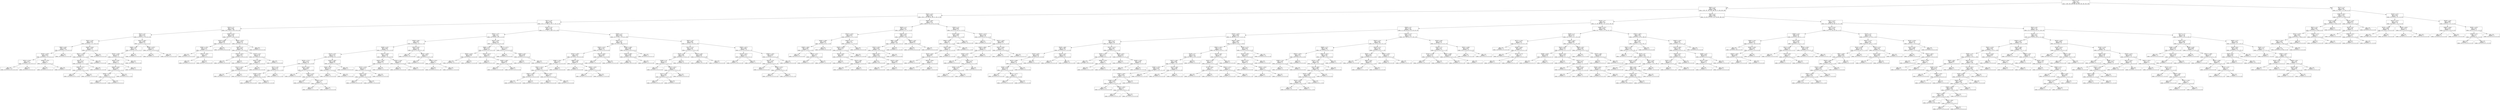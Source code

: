 digraph Tree {
node [shape=box] ;
0 [label="X[101] <= 2.0\ngini = 0.9\nsamples = 2000\nvalue = [200, 200, 200, 200, 200, 200, 200, 200, 200, 200]"] ;
1 [label="X[461] <= 2.5\ngini = 0.895\nsamples = 1809\nvalue = [195, 197, 161, 193, 198, 195, 70, 200, 200, 200]"] ;
0 -> 1 [labeldistance=2.5, labelangle=45, headlabel="True"] ;
2 [label="X[455] <= 24.5\ngini = 0.825\nsamples = 734\nvalue = [191, 5, 24, 134, 26, 128, 21, 134, 12, 59]"] ;
1 -> 2 ;
3 [label="X[377] <= 9.0\ngini = 0.811\nsamples = 500\nvalue = [23, 5, 17, 120, 14, 114, 17, 125, 12, 53]"] ;
2 -> 3 ;
4 [label="X[155] <= 7.0\ngini = 0.594\nsamples = 186\nvalue = [16, 2, 10, 8, 3, 16, 8, 115, 0, 8]"] ;
3 -> 4 ;
5 [label="X[541] <= 6.5\ngini = 0.337\nsamples = 142\nvalue = [1, 0, 3, 1, 3, 7, 6, 115, 0, 6]"] ;
4 -> 5 ;
6 [label="X[431] <= 20.0\ngini = 0.192\nsamples = 127\nvalue = [0, 0, 2, 0, 1, 3, 2, 114, 0, 5]"] ;
5 -> 6 ;
7 [label="X[692] <= 65.0\ngini = 0.082\nsamples = 118\nvalue = [0, 0, 2, 0, 0, 1, 0, 113, 0, 2]"] ;
6 -> 7 ;
8 [label="X[576] <= 254.5\ngini = 0.051\nsamples = 116\nvalue = [0, 0, 0, 0, 0, 1, 0, 113, 0, 2]"] ;
7 -> 8 ;
9 [label="X[351] <= 253.5\ngini = 0.017\nsamples = 114\nvalue = [0, 0, 0, 0, 0, 0, 0, 113, 0, 1]"] ;
8 -> 9 ;
10 [label="gini = 0.0\nsamples = 113\nvalue = [0, 0, 0, 0, 0, 0, 0, 113, 0, 0]"] ;
9 -> 10 ;
11 [label="gini = 0.0\nsamples = 1\nvalue = [0, 0, 0, 0, 0, 0, 0, 0, 0, 1]"] ;
9 -> 11 ;
12 [label="X[549] <= 170.5\ngini = 0.5\nsamples = 2\nvalue = [0, 0, 0, 0, 0, 1, 0, 0, 0, 1]"] ;
8 -> 12 ;
13 [label="gini = 0.0\nsamples = 1\nvalue = [0, 0, 0, 0, 0, 0, 0, 0, 0, 1]"] ;
12 -> 13 ;
14 [label="gini = 0.0\nsamples = 1\nvalue = [0, 0, 0, 0, 0, 1, 0, 0, 0, 0]"] ;
12 -> 14 ;
15 [label="gini = 0.0\nsamples = 2\nvalue = [0, 0, 2, 0, 0, 0, 0, 0, 0, 0]"] ;
7 -> 15 ;
16 [label="X[406] <= 234.0\ngini = 0.765\nsamples = 9\nvalue = [0, 0, 0, 0, 1, 2, 2, 1, 0, 3]"] ;
6 -> 16 ;
17 [label="X[627] <= 110.0\ngini = 0.722\nsamples = 6\nvalue = [0, 0, 0, 0, 1, 2, 2, 1, 0, 0]"] ;
16 -> 17 ;
18 [label="X[551] <= 1.5\ngini = 0.625\nsamples = 4\nvalue = [0, 0, 0, 0, 1, 0, 2, 1, 0, 0]"] ;
17 -> 18 ;
19 [label="X[464] <= 127.0\ngini = 0.5\nsamples = 2\nvalue = [0, 0, 0, 0, 1, 0, 0, 1, 0, 0]"] ;
18 -> 19 ;
20 [label="gini = 0.0\nsamples = 1\nvalue = [0, 0, 0, 0, 0, 0, 0, 1, 0, 0]"] ;
19 -> 20 ;
21 [label="gini = 0.0\nsamples = 1\nvalue = [0, 0, 0, 0, 1, 0, 0, 0, 0, 0]"] ;
19 -> 21 ;
22 [label="gini = 0.0\nsamples = 2\nvalue = [0, 0, 0, 0, 0, 0, 2, 0, 0, 0]"] ;
18 -> 22 ;
23 [label="gini = 0.0\nsamples = 2\nvalue = [0, 0, 0, 0, 0, 2, 0, 0, 0, 0]"] ;
17 -> 23 ;
24 [label="gini = 0.0\nsamples = 3\nvalue = [0, 0, 0, 0, 0, 0, 0, 0, 0, 3]"] ;
16 -> 24 ;
25 [label="X[321] <= 240.5\ngini = 0.818\nsamples = 15\nvalue = [1, 0, 1, 1, 2, 4, 4, 1, 0, 1]"] ;
5 -> 25 ;
26 [label="X[468] <= 16.0\ngini = 0.76\nsamples = 10\nvalue = [1, 0, 1, 0, 2, 0, 4, 1, 0, 1]"] ;
25 -> 26 ;
27 [label="X[374] <= 126.5\ngini = 0.778\nsamples = 6\nvalue = [1, 0, 1, 0, 2, 0, 0, 1, 0, 1]"] ;
26 -> 27 ;
28 [label="X[552] <= 39.5\ngini = 0.75\nsamples = 4\nvalue = [1, 0, 1, 0, 0, 0, 0, 1, 0, 1]"] ;
27 -> 28 ;
29 [label="X[649] <= 126.0\ngini = 0.667\nsamples = 3\nvalue = [1, 0, 0, 0, 0, 0, 0, 1, 0, 1]"] ;
28 -> 29 ;
30 [label="X[206] <= 127.0\ngini = 0.5\nsamples = 2\nvalue = [1, 0, 0, 0, 0, 0, 0, 0, 0, 1]"] ;
29 -> 30 ;
31 [label="gini = 0.0\nsamples = 1\nvalue = [1, 0, 0, 0, 0, 0, 0, 0, 0, 0]"] ;
30 -> 31 ;
32 [label="gini = 0.0\nsamples = 1\nvalue = [0, 0, 0, 0, 0, 0, 0, 0, 0, 1]"] ;
30 -> 32 ;
33 [label="gini = 0.0\nsamples = 1\nvalue = [0, 0, 0, 0, 0, 0, 0, 1, 0, 0]"] ;
29 -> 33 ;
34 [label="gini = 0.0\nsamples = 1\nvalue = [0, 0, 1, 0, 0, 0, 0, 0, 0, 0]"] ;
28 -> 34 ;
35 [label="gini = 0.0\nsamples = 2\nvalue = [0, 0, 0, 0, 2, 0, 0, 0, 0, 0]"] ;
27 -> 35 ;
36 [label="gini = 0.0\nsamples = 4\nvalue = [0, 0, 0, 0, 0, 0, 4, 0, 0, 0]"] ;
26 -> 36 ;
37 [label="X[266] <= 167.0\ngini = 0.32\nsamples = 5\nvalue = [0, 0, 0, 1, 0, 4, 0, 0, 0, 0]"] ;
25 -> 37 ;
38 [label="gini = 0.0\nsamples = 4\nvalue = [0, 0, 0, 0, 0, 4, 0, 0, 0, 0]"] ;
37 -> 38 ;
39 [label="gini = 0.0\nsamples = 1\nvalue = [0, 0, 0, 1, 0, 0, 0, 0, 0, 0]"] ;
37 -> 39 ;
40 [label="X[380] <= 10.0\ngini = 0.785\nsamples = 44\nvalue = [15, 2, 7, 7, 0, 9, 2, 0, 0, 2]"] ;
4 -> 40 ;
41 [label="X[519] <= 99.0\ngini = 0.449\nsamples = 21\nvalue = [15, 0, 4, 1, 0, 0, 0, 0, 0, 1]"] ;
40 -> 41 ;
42 [label="X[294] <= 176.5\ngini = 0.215\nsamples = 17\nvalue = [15, 0, 0, 1, 0, 0, 0, 0, 0, 1]"] ;
41 -> 42 ;
43 [label="gini = 0.0\nsamples = 15\nvalue = [15, 0, 0, 0, 0, 0, 0, 0, 0, 0]"] ;
42 -> 43 ;
44 [label="X[633] <= 109.0\ngini = 0.5\nsamples = 2\nvalue = [0, 0, 0, 1, 0, 0, 0, 0, 0, 1]"] ;
42 -> 44 ;
45 [label="gini = 0.0\nsamples = 1\nvalue = [0, 0, 0, 0, 0, 0, 0, 0, 0, 1]"] ;
44 -> 45 ;
46 [label="gini = 0.0\nsamples = 1\nvalue = [0, 0, 0, 1, 0, 0, 0, 0, 0, 0]"] ;
44 -> 46 ;
47 [label="gini = 0.0\nsamples = 4\nvalue = [0, 0, 4, 0, 0, 0, 0, 0, 0, 0]"] ;
41 -> 47 ;
48 [label="X[295] <= 187.0\ngini = 0.745\nsamples = 23\nvalue = [0, 2, 3, 6, 0, 9, 2, 0, 0, 1]"] ;
40 -> 48 ;
49 [label="X[491] <= 2.0\ngini = 0.691\nsamples = 18\nvalue = [0, 2, 3, 1, 0, 9, 2, 0, 0, 1]"] ;
48 -> 49 ;
50 [label="X[550] <= 254.5\ngini = 0.18\nsamples = 10\nvalue = [0, 0, 0, 1, 0, 9, 0, 0, 0, 0]"] ;
49 -> 50 ;
51 [label="gini = 0.0\nsamples = 9\nvalue = [0, 0, 0, 0, 0, 9, 0, 0, 0, 0]"] ;
50 -> 51 ;
52 [label="gini = 0.0\nsamples = 1\nvalue = [0, 0, 0, 1, 0, 0, 0, 0, 0, 0]"] ;
50 -> 52 ;
53 [label="X[178] <= 31.0\ngini = 0.719\nsamples = 8\nvalue = [0, 2, 3, 0, 0, 0, 2, 0, 0, 1]"] ;
49 -> 53 ;
54 [label="X[547] <= 196.0\ngini = 0.64\nsamples = 5\nvalue = [0, 2, 0, 0, 0, 0, 2, 0, 0, 1]"] ;
53 -> 54 ;
55 [label="X[212] <= 124.0\ngini = 0.444\nsamples = 3\nvalue = [0, 2, 0, 0, 0, 0, 0, 0, 0, 1]"] ;
54 -> 55 ;
56 [label="gini = 0.0\nsamples = 1\nvalue = [0, 0, 0, 0, 0, 0, 0, 0, 0, 1]"] ;
55 -> 56 ;
57 [label="gini = 0.0\nsamples = 2\nvalue = [0, 2, 0, 0, 0, 0, 0, 0, 0, 0]"] ;
55 -> 57 ;
58 [label="gini = 0.0\nsamples = 2\nvalue = [0, 0, 0, 0, 0, 0, 2, 0, 0, 0]"] ;
54 -> 58 ;
59 [label="gini = 0.0\nsamples = 3\nvalue = [0, 0, 3, 0, 0, 0, 0, 0, 0, 0]"] ;
53 -> 59 ;
60 [label="gini = 0.0\nsamples = 5\nvalue = [0, 0, 0, 5, 0, 0, 0, 0, 0, 0]"] ;
48 -> 60 ;
61 [label="X[318] <= 73.5\ngini = 0.749\nsamples = 314\nvalue = [7, 3, 7, 112, 11, 98, 9, 10, 12, 45]"] ;
3 -> 61 ;
62 [label="X[653] <= 23.5\ngini = 0.6\nsamples = 160\nvalue = [5, 2, 6, 97, 4, 25, 5, 2, 9, 5]"] ;
61 -> 62 ;
63 [label="X[539] <= 80.5\ngini = 0.82\nsamples = 71\nvalue = [3, 2, 4, 19, 4, 20, 5, 2, 7, 5]"] ;
62 -> 63 ;
64 [label="X[458] <= 10.5\ngini = 0.844\nsamples = 51\nvalue = [3, 2, 4, 16, 4, 4, 5, 2, 6, 5]"] ;
63 -> 64 ;
65 [label="X[315] <= 24.0\ngini = 0.711\nsamples = 33\nvalue = [0, 2, 0, 16, 3, 4, 1, 2, 0, 5]"] ;
64 -> 65 ;
66 [label="X[519] <= 172.5\ngini = 0.524\nsamples = 24\nvalue = [0, 2, 0, 16, 0, 3, 1, 2, 0, 0]"] ;
65 -> 66 ;
67 [label="X[271] <= 8.0\ngini = 0.215\nsamples = 17\nvalue = [0, 0, 0, 15, 0, 0, 1, 1, 0, 0]"] ;
66 -> 67 ;
68 [label="X[238] <= 254.0\ngini = 0.117\nsamples = 16\nvalue = [0, 0, 0, 15, 0, 0, 1, 0, 0, 0]"] ;
67 -> 68 ;
69 [label="gini = 0.0\nsamples = 15\nvalue = [0, 0, 0, 15, 0, 0, 0, 0, 0, 0]"] ;
68 -> 69 ;
70 [label="gini = 0.0\nsamples = 1\nvalue = [0, 0, 0, 0, 0, 0, 1, 0, 0, 0]"] ;
68 -> 70 ;
71 [label="gini = 0.0\nsamples = 1\nvalue = [0, 0, 0, 0, 0, 0, 0, 1, 0, 0]"] ;
67 -> 71 ;
72 [label="X[322] <= 224.5\ngini = 0.694\nsamples = 7\nvalue = [0, 2, 0, 1, 0, 3, 0, 1, 0, 0]"] ;
66 -> 72 ;
73 [label="gini = 0.0\nsamples = 3\nvalue = [0, 0, 0, 0, 0, 3, 0, 0, 0, 0]"] ;
72 -> 73 ;
74 [label="X[410] <= 113.0\ngini = 0.625\nsamples = 4\nvalue = [0, 2, 0, 1, 0, 0, 0, 1, 0, 0]"] ;
72 -> 74 ;
75 [label="gini = 0.0\nsamples = 2\nvalue = [0, 2, 0, 0, 0, 0, 0, 0, 0, 0]"] ;
74 -> 75 ;
76 [label="X[156] <= 32.0\ngini = 0.5\nsamples = 2\nvalue = [0, 0, 0, 1, 0, 0, 0, 1, 0, 0]"] ;
74 -> 76 ;
77 [label="gini = 0.0\nsamples = 1\nvalue = [0, 0, 0, 0, 0, 0, 0, 1, 0, 0]"] ;
76 -> 77 ;
78 [label="gini = 0.0\nsamples = 1\nvalue = [0, 0, 0, 1, 0, 0, 0, 0, 0, 0]"] ;
76 -> 78 ;
79 [label="X[234] <= 249.5\ngini = 0.568\nsamples = 9\nvalue = [0, 0, 0, 0, 3, 1, 0, 0, 0, 5]"] ;
65 -> 79 ;
80 [label="X[264] <= 14.0\ngini = 0.375\nsamples = 4\nvalue = [0, 0, 0, 0, 3, 1, 0, 0, 0, 0]"] ;
79 -> 80 ;
81 [label="gini = 0.0\nsamples = 3\nvalue = [0, 0, 0, 0, 3, 0, 0, 0, 0, 0]"] ;
80 -> 81 ;
82 [label="gini = 0.0\nsamples = 1\nvalue = [0, 0, 0, 0, 0, 1, 0, 0, 0, 0]"] ;
80 -> 82 ;
83 [label="gini = 0.0\nsamples = 5\nvalue = [0, 0, 0, 0, 0, 0, 0, 0, 0, 5]"] ;
79 -> 83 ;
84 [label="X[407] <= 149.0\ngini = 0.759\nsamples = 18\nvalue = [3, 0, 4, 0, 1, 0, 4, 0, 6, 0]"] ;
64 -> 84 ;
85 [label="X[350] <= 178.5\ngini = 0.694\nsamples = 11\nvalue = [2, 0, 4, 0, 1, 0, 4, 0, 0, 0]"] ;
84 -> 85 ;
86 [label="X[573] <= 233.5\ngini = 0.571\nsamples = 7\nvalue = [2, 0, 0, 0, 1, 0, 4, 0, 0, 0]"] ;
85 -> 86 ;
87 [label="X[267] <= 34.5\ngini = 0.444\nsamples = 3\nvalue = [2, 0, 0, 0, 1, 0, 0, 0, 0, 0]"] ;
86 -> 87 ;
88 [label="gini = 0.0\nsamples = 2\nvalue = [2, 0, 0, 0, 0, 0, 0, 0, 0, 0]"] ;
87 -> 88 ;
89 [label="gini = 0.0\nsamples = 1\nvalue = [0, 0, 0, 0, 1, 0, 0, 0, 0, 0]"] ;
87 -> 89 ;
90 [label="gini = 0.0\nsamples = 4\nvalue = [0, 0, 0, 0, 0, 0, 4, 0, 0, 0]"] ;
86 -> 90 ;
91 [label="gini = 0.0\nsamples = 4\nvalue = [0, 0, 4, 0, 0, 0, 0, 0, 0, 0]"] ;
85 -> 91 ;
92 [label="X[516] <= 124.0\ngini = 0.245\nsamples = 7\nvalue = [1, 0, 0, 0, 0, 0, 0, 0, 6, 0]"] ;
84 -> 92 ;
93 [label="gini = 0.0\nsamples = 6\nvalue = [0, 0, 0, 0, 0, 0, 0, 0, 6, 0]"] ;
92 -> 93 ;
94 [label="gini = 0.0\nsamples = 1\nvalue = [1, 0, 0, 0, 0, 0, 0, 0, 0, 0]"] ;
92 -> 94 ;
95 [label="X[523] <= 63.5\ngini = 0.335\nsamples = 20\nvalue = [0, 0, 0, 3, 0, 16, 0, 0, 1, 0]"] ;
63 -> 95 ;
96 [label="gini = 0.0\nsamples = 15\nvalue = [0, 0, 0, 0, 0, 15, 0, 0, 0, 0]"] ;
95 -> 96 ;
97 [label="X[155] <= 240.0\ngini = 0.56\nsamples = 5\nvalue = [0, 0, 0, 3, 0, 1, 0, 0, 1, 0]"] ;
95 -> 97 ;
98 [label="gini = 0.0\nsamples = 3\nvalue = [0, 0, 0, 3, 0, 0, 0, 0, 0, 0]"] ;
97 -> 98 ;
99 [label="X[264] <= 232.0\ngini = 0.5\nsamples = 2\nvalue = [0, 0, 0, 0, 0, 1, 0, 0, 1, 0]"] ;
97 -> 99 ;
100 [label="gini = 0.0\nsamples = 1\nvalue = [0, 0, 0, 0, 0, 0, 0, 0, 1, 0]"] ;
99 -> 100 ;
101 [label="gini = 0.0\nsamples = 1\nvalue = [0, 0, 0, 0, 0, 1, 0, 0, 0, 0]"] ;
99 -> 101 ;
102 [label="X[191] <= 26.0\ngini = 0.227\nsamples = 89\nvalue = [2, 0, 2, 78, 0, 5, 0, 0, 2, 0]"] ;
62 -> 102 ;
103 [label="X[486] <= 33.5\ngini = 0.117\nsamples = 82\nvalue = [2, 0, 0, 77, 0, 1, 0, 0, 2, 0]"] ;
102 -> 103 ;
104 [label="X[265] <= 253.5\ngini = 0.026\nsamples = 77\nvalue = [0, 0, 0, 76, 0, 1, 0, 0, 0, 0]"] ;
103 -> 104 ;
105 [label="gini = 0.0\nsamples = 76\nvalue = [0, 0, 0, 76, 0, 0, 0, 0, 0, 0]"] ;
104 -> 105 ;
106 [label="gini = 0.0\nsamples = 1\nvalue = [0, 0, 0, 0, 0, 1, 0, 0, 0, 0]"] ;
104 -> 106 ;
107 [label="X[265] <= 211.0\ngini = 0.64\nsamples = 5\nvalue = [2, 0, 0, 1, 0, 0, 0, 0, 2, 0]"] ;
103 -> 107 ;
108 [label="gini = 0.0\nsamples = 2\nvalue = [0, 0, 0, 0, 0, 0, 0, 0, 2, 0]"] ;
107 -> 108 ;
109 [label="X[350] <= 240.0\ngini = 0.444\nsamples = 3\nvalue = [2, 0, 0, 1, 0, 0, 0, 0, 0, 0]"] ;
107 -> 109 ;
110 [label="gini = 0.0\nsamples = 2\nvalue = [2, 0, 0, 0, 0, 0, 0, 0, 0, 0]"] ;
109 -> 110 ;
111 [label="gini = 0.0\nsamples = 1\nvalue = [0, 0, 0, 1, 0, 0, 0, 0, 0, 0]"] ;
109 -> 111 ;
112 [label="X[571] <= 117.0\ngini = 0.571\nsamples = 7\nvalue = [0, 0, 2, 1, 0, 4, 0, 0, 0, 0]"] ;
102 -> 112 ;
113 [label="gini = 0.0\nsamples = 4\nvalue = [0, 0, 0, 0, 0, 4, 0, 0, 0, 0]"] ;
112 -> 113 ;
114 [label="X[460] <= 33.0\ngini = 0.444\nsamples = 3\nvalue = [0, 0, 2, 1, 0, 0, 0, 0, 0, 0]"] ;
112 -> 114 ;
115 [label="gini = 0.0\nsamples = 1\nvalue = [0, 0, 0, 1, 0, 0, 0, 0, 0, 0]"] ;
114 -> 115 ;
116 [label="gini = 0.0\nsamples = 2\nvalue = [0, 0, 2, 0, 0, 0, 0, 0, 0, 0]"] ;
114 -> 116 ;
117 [label="X[298] <= 7.0\ngini = 0.692\nsamples = 154\nvalue = [2, 1, 1, 15, 7, 73, 4, 8, 3, 40]"] ;
61 -> 117 ;
118 [label="X[187] <= 1.5\ngini = 0.39\nsamples = 88\nvalue = [0, 1, 0, 4, 4, 68, 4, 0, 0, 7]"] ;
117 -> 118 ;
119 [label="X[429] <= 112.5\ngini = 0.743\nsamples = 31\nvalue = [0, 1, 0, 3, 4, 13, 4, 0, 0, 6]"] ;
118 -> 119 ;
120 [label="X[210] <= 193.5\ngini = 0.65\nsamples = 25\nvalue = [0, 1, 0, 3, 2, 13, 0, 0, 0, 6]"] ;
119 -> 120 ;
121 [label="X[288] <= 155.5\ngini = 0.471\nsamples = 17\nvalue = [0, 1, 0, 2, 2, 12, 0, 0, 0, 0]"] ;
120 -> 121 ;
122 [label="X[491] <= 151.0\ngini = 0.338\nsamples = 15\nvalue = [0, 1, 0, 2, 0, 12, 0, 0, 0, 0]"] ;
121 -> 122 ;
123 [label="X[382] <= 253.5\ngini = 0.142\nsamples = 13\nvalue = [0, 0, 0, 1, 0, 12, 0, 0, 0, 0]"] ;
122 -> 123 ;
124 [label="gini = 0.0\nsamples = 12\nvalue = [0, 0, 0, 0, 0, 12, 0, 0, 0, 0]"] ;
123 -> 124 ;
125 [label="gini = 0.0\nsamples = 1\nvalue = [0, 0, 0, 1, 0, 0, 0, 0, 0, 0]"] ;
123 -> 125 ;
126 [label="X[435] <= 252.5\ngini = 0.5\nsamples = 2\nvalue = [0, 1, 0, 1, 0, 0, 0, 0, 0, 0]"] ;
122 -> 126 ;
127 [label="gini = 0.0\nsamples = 1\nvalue = [0, 1, 0, 0, 0, 0, 0, 0, 0, 0]"] ;
126 -> 127 ;
128 [label="gini = 0.0\nsamples = 1\nvalue = [0, 0, 0, 1, 0, 0, 0, 0, 0, 0]"] ;
126 -> 128 ;
129 [label="gini = 0.0\nsamples = 2\nvalue = [0, 0, 0, 0, 2, 0, 0, 0, 0, 0]"] ;
121 -> 129 ;
130 [label="X[608] <= 35.0\ngini = 0.406\nsamples = 8\nvalue = [0, 0, 0, 1, 0, 1, 0, 0, 0, 6]"] ;
120 -> 130 ;
131 [label="gini = 0.0\nsamples = 6\nvalue = [0, 0, 0, 0, 0, 0, 0, 0, 0, 6]"] ;
130 -> 131 ;
132 [label="X[493] <= 126.0\ngini = 0.5\nsamples = 2\nvalue = [0, 0, 0, 1, 0, 1, 0, 0, 0, 0]"] ;
130 -> 132 ;
133 [label="gini = 0.0\nsamples = 1\nvalue = [0, 0, 0, 1, 0, 0, 0, 0, 0, 0]"] ;
132 -> 133 ;
134 [label="gini = 0.0\nsamples = 1\nvalue = [0, 0, 0, 0, 0, 1, 0, 0, 0, 0]"] ;
132 -> 134 ;
135 [label="X[513] <= 156.0\ngini = 0.444\nsamples = 6\nvalue = [0, 0, 0, 0, 2, 0, 4, 0, 0, 0]"] ;
119 -> 135 ;
136 [label="gini = 0.0\nsamples = 2\nvalue = [0, 0, 0, 0, 2, 0, 0, 0, 0, 0]"] ;
135 -> 136 ;
137 [label="gini = 0.0\nsamples = 4\nvalue = [0, 0, 0, 0, 0, 0, 4, 0, 0, 0]"] ;
135 -> 137 ;
138 [label="X[328] <= 159.0\ngini = 0.068\nsamples = 57\nvalue = [0, 0, 0, 1, 0, 55, 0, 0, 0, 1]"] ;
118 -> 138 ;
139 [label="X[295] <= 199.5\ngini = 0.035\nsamples = 56\nvalue = [0, 0, 0, 1, 0, 55, 0, 0, 0, 0]"] ;
138 -> 139 ;
140 [label="gini = 0.0\nsamples = 55\nvalue = [0, 0, 0, 0, 0, 55, 0, 0, 0, 0]"] ;
139 -> 140 ;
141 [label="gini = 0.0\nsamples = 1\nvalue = [0, 0, 0, 1, 0, 0, 0, 0, 0, 0]"] ;
139 -> 141 ;
142 [label="gini = 0.0\nsamples = 1\nvalue = [0, 0, 0, 0, 0, 0, 0, 0, 0, 1]"] ;
138 -> 142 ;
143 [label="X[567] <= 9.0\ngini = 0.697\nsamples = 66\nvalue = [2, 0, 1, 11, 3, 5, 0, 8, 3, 33]"] ;
117 -> 143 ;
144 [label="X[211] <= 12.5\ngini = 0.501\nsamples = 47\nvalue = [1, 0, 0, 0, 3, 1, 0, 8, 2, 32]"] ;
143 -> 144 ;
145 [label="X[329] <= 6.5\ngini = 0.68\nsamples = 16\nvalue = [0, 0, 0, 0, 3, 1, 0, 8, 2, 2]"] ;
144 -> 145 ;
146 [label="X[349] <= 3.0\ngini = 0.719\nsamples = 8\nvalue = [0, 0, 0, 0, 3, 1, 0, 0, 2, 2]"] ;
145 -> 146 ;
147 [label="gini = 0.0\nsamples = 3\nvalue = [0, 0, 0, 0, 3, 0, 0, 0, 0, 0]"] ;
146 -> 147 ;
148 [label="X[325] <= 251.0\ngini = 0.64\nsamples = 5\nvalue = [0, 0, 0, 0, 0, 1, 0, 0, 2, 2]"] ;
146 -> 148 ;
149 [label="X[217] <= 6.5\ngini = 0.444\nsamples = 3\nvalue = [0, 0, 0, 0, 0, 1, 0, 0, 2, 0]"] ;
148 -> 149 ;
150 [label="gini = 0.0\nsamples = 2\nvalue = [0, 0, 0, 0, 0, 0, 0, 0, 2, 0]"] ;
149 -> 150 ;
151 [label="gini = 0.0\nsamples = 1\nvalue = [0, 0, 0, 0, 0, 1, 0, 0, 0, 0]"] ;
149 -> 151 ;
152 [label="gini = 0.0\nsamples = 2\nvalue = [0, 0, 0, 0, 0, 0, 0, 0, 0, 2]"] ;
148 -> 152 ;
153 [label="gini = 0.0\nsamples = 8\nvalue = [0, 0, 0, 0, 0, 0, 0, 8, 0, 0]"] ;
145 -> 153 ;
154 [label="X[578] <= 59.5\ngini = 0.062\nsamples = 31\nvalue = [1, 0, 0, 0, 0, 0, 0, 0, 0, 30]"] ;
144 -> 154 ;
155 [label="gini = 0.0\nsamples = 30\nvalue = [0, 0, 0, 0, 0, 0, 0, 0, 0, 30]"] ;
154 -> 155 ;
156 [label="gini = 0.0\nsamples = 1\nvalue = [1, 0, 0, 0, 0, 0, 0, 0, 0, 0]"] ;
154 -> 156 ;
157 [label="X[290] <= 227.5\ngini = 0.609\nsamples = 19\nvalue = [1, 0, 1, 11, 0, 4, 0, 0, 1, 1]"] ;
143 -> 157 ;
158 [label="X[178] <= 252.5\ngini = 0.153\nsamples = 12\nvalue = [0, 0, 0, 11, 0, 0, 0, 0, 0, 1]"] ;
157 -> 158 ;
159 [label="gini = 0.0\nsamples = 11\nvalue = [0, 0, 0, 11, 0, 0, 0, 0, 0, 0]"] ;
158 -> 159 ;
160 [label="gini = 0.0\nsamples = 1\nvalue = [0, 0, 0, 0, 0, 0, 0, 0, 0, 1]"] ;
158 -> 160 ;
161 [label="X[346] <= 126.5\ngini = 0.612\nsamples = 7\nvalue = [1, 0, 1, 0, 0, 4, 0, 0, 1, 0]"] ;
157 -> 161 ;
162 [label="X[432] <= 15.0\ngini = 0.667\nsamples = 3\nvalue = [1, 0, 1, 0, 0, 0, 0, 0, 1, 0]"] ;
161 -> 162 ;
163 [label="gini = 0.0\nsamples = 1\nvalue = [1, 0, 0, 0, 0, 0, 0, 0, 0, 0]"] ;
162 -> 163 ;
164 [label="X[484] <= 252.5\ngini = 0.5\nsamples = 2\nvalue = [0, 0, 1, 0, 0, 0, 0, 0, 1, 0]"] ;
162 -> 164 ;
165 [label="gini = 0.0\nsamples = 1\nvalue = [0, 0, 1, 0, 0, 0, 0, 0, 0, 0]"] ;
164 -> 165 ;
166 [label="gini = 0.0\nsamples = 1\nvalue = [0, 0, 0, 0, 0, 0, 0, 0, 1, 0]"] ;
164 -> 166 ;
167 [label="gini = 0.0\nsamples = 4\nvalue = [0, 0, 0, 0, 0, 4, 0, 0, 0, 0]"] ;
161 -> 167 ;
168 [label="X[408] <= 66.0\ngini = 0.471\nsamples = 234\nvalue = [168, 0, 7, 14, 12, 14, 4, 9, 0, 6]"] ;
2 -> 168 ;
169 [label="X[626] <= 2.5\ngini = 0.237\nsamples = 187\nvalue = [163, 0, 5, 3, 2, 1, 3, 7, 0, 3]"] ;
168 -> 169 ;
170 [label="X[516] <= 124.0\ngini = 0.812\nsamples = 24\nvalue = [6, 0, 3, 1, 2, 1, 2, 7, 0, 2]"] ;
169 -> 170 ;
171 [label="X[456] <= 148.0\ngini = 0.561\nsamples = 14\nvalue = [6, 0, 0, 1, 0, 0, 0, 7, 0, 0]"] ;
170 -> 171 ;
172 [label="X[299] <= 236.0\ngini = 0.406\nsamples = 8\nvalue = [6, 0, 0, 1, 0, 0, 0, 1, 0, 0]"] ;
171 -> 172 ;
173 [label="gini = 0.0\nsamples = 6\nvalue = [6, 0, 0, 0, 0, 0, 0, 0, 0, 0]"] ;
172 -> 173 ;
174 [label="X[453] <= 61.0\ngini = 0.5\nsamples = 2\nvalue = [0, 0, 0, 1, 0, 0, 0, 1, 0, 0]"] ;
172 -> 174 ;
175 [label="gini = 0.0\nsamples = 1\nvalue = [0, 0, 0, 0, 0, 0, 0, 1, 0, 0]"] ;
174 -> 175 ;
176 [label="gini = 0.0\nsamples = 1\nvalue = [0, 0, 0, 1, 0, 0, 0, 0, 0, 0]"] ;
174 -> 176 ;
177 [label="gini = 0.0\nsamples = 6\nvalue = [0, 0, 0, 0, 0, 0, 0, 6, 0, 0]"] ;
171 -> 177 ;
178 [label="X[429] <= 177.5\ngini = 0.78\nsamples = 10\nvalue = [0, 0, 3, 0, 2, 1, 2, 0, 0, 2]"] ;
170 -> 178 ;
179 [label="X[428] <= 253.0\ngini = 0.735\nsamples = 7\nvalue = [0, 0, 0, 0, 2, 1, 2, 0, 0, 2]"] ;
178 -> 179 ;
180 [label="X[241] <= 48.0\ngini = 0.64\nsamples = 5\nvalue = [0, 0, 0, 0, 2, 1, 0, 0, 0, 2]"] ;
179 -> 180 ;
181 [label="gini = 0.0\nsamples = 2\nvalue = [0, 0, 0, 0, 2, 0, 0, 0, 0, 0]"] ;
180 -> 181 ;
182 [label="X[514] <= 99.0\ngini = 0.444\nsamples = 3\nvalue = [0, 0, 0, 0, 0, 1, 0, 0, 0, 2]"] ;
180 -> 182 ;
183 [label="gini = 0.0\nsamples = 1\nvalue = [0, 0, 0, 0, 0, 1, 0, 0, 0, 0]"] ;
182 -> 183 ;
184 [label="gini = 0.0\nsamples = 2\nvalue = [0, 0, 0, 0, 0, 0, 0, 0, 0, 2]"] ;
182 -> 184 ;
185 [label="gini = 0.0\nsamples = 2\nvalue = [0, 0, 0, 0, 0, 0, 2, 0, 0, 0]"] ;
179 -> 185 ;
186 [label="gini = 0.0\nsamples = 3\nvalue = [0, 0, 3, 0, 0, 0, 0, 0, 0, 0]"] ;
178 -> 186 ;
187 [label="X[460] <= 54.0\ngini = 0.072\nsamples = 163\nvalue = [157, 0, 2, 2, 0, 0, 1, 0, 0, 1]"] ;
169 -> 187 ;
188 [label="X[96] <= 250.0\ngini = 0.037\nsamples = 160\nvalue = [157, 0, 0, 1, 0, 0, 1, 0, 0, 1]"] ;
187 -> 188 ;
189 [label="X[325] <= 253.5\ngini = 0.025\nsamples = 159\nvalue = [157, 0, 0, 1, 0, 0, 0, 0, 0, 1]"] ;
188 -> 189 ;
190 [label="X[688] <= 207.5\ngini = 0.013\nsamples = 158\nvalue = [157, 0, 0, 0, 0, 0, 0, 0, 0, 1]"] ;
189 -> 190 ;
191 [label="gini = 0.0\nsamples = 155\nvalue = [155, 0, 0, 0, 0, 0, 0, 0, 0, 0]"] ;
190 -> 191 ;
192 [label="X[216] <= 238.5\ngini = 0.444\nsamples = 3\nvalue = [2, 0, 0, 0, 0, 0, 0, 0, 0, 1]"] ;
190 -> 192 ;
193 [label="gini = 0.0\nsamples = 2\nvalue = [2, 0, 0, 0, 0, 0, 0, 0, 0, 0]"] ;
192 -> 193 ;
194 [label="gini = 0.0\nsamples = 1\nvalue = [0, 0, 0, 0, 0, 0, 0, 0, 0, 1]"] ;
192 -> 194 ;
195 [label="gini = 0.0\nsamples = 1\nvalue = [0, 0, 0, 1, 0, 0, 0, 0, 0, 0]"] ;
189 -> 195 ;
196 [label="gini = 0.0\nsamples = 1\nvalue = [0, 0, 0, 0, 0, 0, 1, 0, 0, 0]"] ;
188 -> 196 ;
197 [label="X[662] <= 30.0\ngini = 0.444\nsamples = 3\nvalue = [0, 0, 2, 1, 0, 0, 0, 0, 0, 0]"] ;
187 -> 197 ;
198 [label="gini = 0.0\nsamples = 2\nvalue = [0, 0, 2, 0, 0, 0, 0, 0, 0, 0]"] ;
197 -> 198 ;
199 [label="gini = 0.0\nsamples = 1\nvalue = [0, 0, 0, 1, 0, 0, 0, 0, 0, 0]"] ;
197 -> 199 ;
200 [label="X[326] <= 1.0\ngini = 0.804\nsamples = 47\nvalue = [5, 0, 2, 11, 10, 13, 1, 2, 0, 3]"] ;
168 -> 200 ;
201 [label="X[378] <= 96.5\ngini = 0.484\nsamples = 17\nvalue = [1, 0, 1, 0, 1, 12, 1, 1, 0, 0]"] ;
200 -> 201 ;
202 [label="X[658] <= 95.5\ngini = 0.8\nsamples = 5\nvalue = [1, 0, 1, 0, 1, 0, 1, 1, 0, 0]"] ;
201 -> 202 ;
203 [label="X[416] <= 49.0\ngini = 0.75\nsamples = 4\nvalue = [1, 0, 1, 0, 1, 0, 1, 0, 0, 0]"] ;
202 -> 203 ;
204 [label="X[510] <= 63.0\ngini = 0.667\nsamples = 3\nvalue = [1, 0, 1, 0, 1, 0, 0, 0, 0, 0]"] ;
203 -> 204 ;
205 [label="gini = 0.0\nsamples = 1\nvalue = [0, 0, 1, 0, 0, 0, 0, 0, 0, 0]"] ;
204 -> 205 ;
206 [label="X[545] <= 200.0\ngini = 0.5\nsamples = 2\nvalue = [1, 0, 0, 0, 1, 0, 0, 0, 0, 0]"] ;
204 -> 206 ;
207 [label="gini = 0.0\nsamples = 1\nvalue = [1, 0, 0, 0, 0, 0, 0, 0, 0, 0]"] ;
206 -> 207 ;
208 [label="gini = 0.0\nsamples = 1\nvalue = [0, 0, 0, 0, 1, 0, 0, 0, 0, 0]"] ;
206 -> 208 ;
209 [label="gini = 0.0\nsamples = 1\nvalue = [0, 0, 0, 0, 0, 0, 1, 0, 0, 0]"] ;
203 -> 209 ;
210 [label="gini = 0.0\nsamples = 1\nvalue = [0, 0, 0, 0, 0, 0, 0, 1, 0, 0]"] ;
202 -> 210 ;
211 [label="gini = 0.0\nsamples = 12\nvalue = [0, 0, 0, 0, 0, 12, 0, 0, 0, 0]"] ;
201 -> 211 ;
212 [label="X[297] <= 151.0\ngini = 0.744\nsamples = 30\nvalue = [4, 0, 1, 11, 9, 1, 0, 1, 0, 3]"] ;
200 -> 212 ;
213 [label="gini = 0.0\nsamples = 9\nvalue = [0, 0, 0, 0, 9, 0, 0, 0, 0, 0]"] ;
212 -> 213 ;
214 [label="X[351] <= 244.5\ngini = 0.662\nsamples = 21\nvalue = [4, 0, 1, 11, 0, 1, 0, 1, 0, 3]"] ;
212 -> 214 ;
215 [label="X[293] <= 206.0\ngini = 0.716\nsamples = 9\nvalue = [4, 0, 1, 0, 0, 1, 0, 1, 0, 2]"] ;
214 -> 215 ;
216 [label="X[520] <= 54.5\ngini = 0.72\nsamples = 5\nvalue = [0, 0, 1, 0, 0, 1, 0, 1, 0, 2]"] ;
215 -> 216 ;
217 [label="gini = 0.0\nsamples = 2\nvalue = [0, 0, 0, 0, 0, 0, 0, 0, 0, 2]"] ;
216 -> 217 ;
218 [label="X[346] <= 77.0\ngini = 0.667\nsamples = 3\nvalue = [0, 0, 1, 0, 0, 1, 0, 1, 0, 0]"] ;
216 -> 218 ;
219 [label="X[569] <= 126.5\ngini = 0.5\nsamples = 2\nvalue = [0, 0, 0, 0, 0, 1, 0, 1, 0, 0]"] ;
218 -> 219 ;
220 [label="gini = 0.0\nsamples = 1\nvalue = [0, 0, 0, 0, 0, 0, 0, 1, 0, 0]"] ;
219 -> 220 ;
221 [label="gini = 0.0\nsamples = 1\nvalue = [0, 0, 0, 0, 0, 1, 0, 0, 0, 0]"] ;
219 -> 221 ;
222 [label="gini = 0.0\nsamples = 1\nvalue = [0, 0, 1, 0, 0, 0, 0, 0, 0, 0]"] ;
218 -> 222 ;
223 [label="gini = 0.0\nsamples = 4\nvalue = [4, 0, 0, 0, 0, 0, 0, 0, 0, 0]"] ;
215 -> 223 ;
224 [label="X[432] <= 238.5\ngini = 0.153\nsamples = 12\nvalue = [0, 0, 0, 11, 0, 0, 0, 0, 0, 1]"] ;
214 -> 224 ;
225 [label="gini = 0.0\nsamples = 11\nvalue = [0, 0, 0, 11, 0, 0, 0, 0, 0, 0]"] ;
224 -> 225 ;
226 [label="gini = 0.0\nsamples = 1\nvalue = [0, 0, 0, 0, 0, 0, 0, 0, 0, 1]"] ;
224 -> 226 ;
227 [label="X[401] <= 1.5\ngini = 0.866\nsamples = 1075\nvalue = [4, 192, 137, 59, 172, 67, 49, 66, 188, 141]"] ;
1 -> 227 ;
228 [label="X[319] <= 3.5\ngini = 0.8\nsamples = 597\nvalue = [1, 192, 98, 34, 17, 21, 14, 62, 136, 22]"] ;
227 -> 228 ;
229 [label="X[206] <= 3.0\ngini = 0.723\nsamples = 408\nvalue = [1, 185, 91, 28, 13, 4, 9, 43, 24, 10]"] ;
228 -> 229 ;
230 [label="X[378] <= 143.0\ngini = 0.538\nsamples = 278\nvalue = [1, 184, 33, 3, 9, 3, 7, 13, 21, 4]"] ;
229 -> 230 ;
231 [label="X[567] <= 7.5\ngini = 0.764\nsamples = 60\nvalue = [0, 3, 24, 0, 9, 3, 3, 12, 2, 4]"] ;
230 -> 231 ;
232 [label="X[236] <= 46.0\ngini = 0.768\nsamples = 33\nvalue = [0, 3, 5, 0, 9, 0, 1, 11, 0, 4]"] ;
231 -> 232 ;
233 [label="X[125] <= 93.5\ngini = 0.642\nsamples = 18\nvalue = [0, 3, 5, 0, 9, 0, 1, 0, 0, 0]"] ;
232 -> 233 ;
234 [label="X[572] <= 189.0\ngini = 0.531\nsamples = 14\nvalue = [0, 3, 1, 0, 9, 0, 1, 0, 0, 0]"] ;
233 -> 234 ;
235 [label="X[349] <= 254.5\ngini = 0.314\nsamples = 11\nvalue = [0, 0, 1, 0, 9, 0, 1, 0, 0, 0]"] ;
234 -> 235 ;
236 [label="gini = 0.0\nsamples = 9\nvalue = [0, 0, 0, 0, 9, 0, 0, 0, 0, 0]"] ;
235 -> 236 ;
237 [label="X[571] <= 127.5\ngini = 0.5\nsamples = 2\nvalue = [0, 0, 1, 0, 0, 0, 1, 0, 0, 0]"] ;
235 -> 237 ;
238 [label="gini = 0.0\nsamples = 1\nvalue = [0, 0, 1, 0, 0, 0, 0, 0, 0, 0]"] ;
237 -> 238 ;
239 [label="gini = 0.0\nsamples = 1\nvalue = [0, 0, 0, 0, 0, 0, 1, 0, 0, 0]"] ;
237 -> 239 ;
240 [label="gini = 0.0\nsamples = 3\nvalue = [0, 3, 0, 0, 0, 0, 0, 0, 0, 0]"] ;
234 -> 240 ;
241 [label="gini = 0.0\nsamples = 4\nvalue = [0, 0, 4, 0, 0, 0, 0, 0, 0, 0]"] ;
233 -> 241 ;
242 [label="X[325] <= 10.5\ngini = 0.391\nsamples = 15\nvalue = [0, 0, 0, 0, 0, 0, 0, 11, 0, 4]"] ;
232 -> 242 ;
243 [label="gini = 0.0\nsamples = 4\nvalue = [0, 0, 0, 0, 0, 0, 0, 0, 0, 4]"] ;
242 -> 243 ;
244 [label="gini = 0.0\nsamples = 11\nvalue = [0, 0, 0, 0, 0, 0, 0, 11, 0, 0]"] ;
242 -> 244 ;
245 [label="X[322] <= 112.5\ngini = 0.48\nsamples = 27\nvalue = [0, 0, 19, 0, 0, 3, 2, 1, 2, 0]"] ;
231 -> 245 ;
246 [label="X[679] <= 27.5\ngini = 0.177\nsamples = 21\nvalue = [0, 0, 19, 0, 0, 0, 0, 1, 1, 0]"] ;
245 -> 246 ;
247 [label="gini = 0.0\nsamples = 19\nvalue = [0, 0, 19, 0, 0, 0, 0, 0, 0, 0]"] ;
246 -> 247 ;
248 [label="X[408] <= 233.0\ngini = 0.5\nsamples = 2\nvalue = [0, 0, 0, 0, 0, 0, 0, 1, 1, 0]"] ;
246 -> 248 ;
249 [label="gini = 0.0\nsamples = 1\nvalue = [0, 0, 0, 0, 0, 0, 0, 1, 0, 0]"] ;
248 -> 249 ;
250 [label="gini = 0.0\nsamples = 1\nvalue = [0, 0, 0, 0, 0, 0, 0, 0, 1, 0]"] ;
248 -> 250 ;
251 [label="X[459] <= 82.0\ngini = 0.611\nsamples = 6\nvalue = [0, 0, 0, 0, 0, 3, 2, 0, 1, 0]"] ;
245 -> 251 ;
252 [label="gini = 0.0\nsamples = 3\nvalue = [0, 0, 0, 0, 0, 3, 0, 0, 0, 0]"] ;
251 -> 252 ;
253 [label="X[439] <= 103.5\ngini = 0.444\nsamples = 3\nvalue = [0, 0, 0, 0, 0, 0, 2, 0, 1, 0]"] ;
251 -> 253 ;
254 [label="gini = 0.0\nsamples = 1\nvalue = [0, 0, 0, 0, 0, 0, 0, 0, 1, 0]"] ;
253 -> 254 ;
255 [label="gini = 0.0\nsamples = 2\nvalue = [0, 0, 0, 0, 0, 0, 2, 0, 0, 0]"] ;
253 -> 255 ;
256 [label="X[540] <= 196.0\ngini = 0.301\nsamples = 218\nvalue = [1, 181, 9, 3, 0, 0, 4, 1, 19, 0]"] ;
230 -> 256 ;
257 [label="X[492] <= 252.5\ngini = 0.172\nsamples = 197\nvalue = [0, 179, 4, 2, 0, 0, 4, 1, 7, 0]"] ;
256 -> 257 ;
258 [label="X[149] <= 4.5\ngini = 0.111\nsamples = 190\nvalue = [0, 179, 3, 1, 0, 0, 1, 0, 6, 0]"] ;
257 -> 258 ;
259 [label="X[327] <= 49.0\ngini = 0.083\nsamples = 187\nvalue = [0, 179, 0, 1, 0, 0, 1, 0, 6, 0]"] ;
258 -> 259 ;
260 [label="X[438] <= 176.0\ngini = 0.033\nsamples = 179\nvalue = [0, 176, 0, 1, 0, 0, 1, 0, 1, 0]"] ;
259 -> 260 ;
261 [label="X[549] <= 150.0\ngini = 0.022\nsamples = 178\nvalue = [0, 176, 0, 1, 0, 0, 0, 0, 1, 0]"] ;
260 -> 261 ;
262 [label="X[189] <= 252.5\ngini = 0.011\nsamples = 177\nvalue = [0, 176, 0, 0, 0, 0, 0, 0, 1, 0]"] ;
261 -> 262 ;
263 [label="gini = 0.0\nsamples = 175\nvalue = [0, 175, 0, 0, 0, 0, 0, 0, 0, 0]"] ;
262 -> 263 ;
264 [label="X[350] <= 228.0\ngini = 0.5\nsamples = 2\nvalue = [0, 1, 0, 0, 0, 0, 0, 0, 1, 0]"] ;
262 -> 264 ;
265 [label="gini = 0.0\nsamples = 1\nvalue = [0, 0, 0, 0, 0, 0, 0, 0, 1, 0]"] ;
264 -> 265 ;
266 [label="gini = 0.0\nsamples = 1\nvalue = [0, 1, 0, 0, 0, 0, 0, 0, 0, 0]"] ;
264 -> 266 ;
267 [label="gini = 0.0\nsamples = 1\nvalue = [0, 0, 0, 1, 0, 0, 0, 0, 0, 0]"] ;
261 -> 267 ;
268 [label="gini = 0.0\nsamples = 1\nvalue = [0, 0, 0, 0, 0, 0, 1, 0, 0, 0]"] ;
260 -> 268 ;
269 [label="X[237] <= 40.0\ngini = 0.469\nsamples = 8\nvalue = [0, 3, 0, 0, 0, 0, 0, 0, 5, 0]"] ;
259 -> 269 ;
270 [label="gini = 0.0\nsamples = 3\nvalue = [0, 3, 0, 0, 0, 0, 0, 0, 0, 0]"] ;
269 -> 270 ;
271 [label="gini = 0.0\nsamples = 5\nvalue = [0, 0, 0, 0, 0, 0, 0, 0, 5, 0]"] ;
269 -> 271 ;
272 [label="gini = 0.0\nsamples = 3\nvalue = [0, 0, 3, 0, 0, 0, 0, 0, 0, 0]"] ;
258 -> 272 ;
273 [label="X[130] <= 44.5\ngini = 0.735\nsamples = 7\nvalue = [0, 0, 1, 1, 0, 0, 3, 1, 1, 0]"] ;
257 -> 273 ;
274 [label="X[187] <= 34.0\ngini = 0.75\nsamples = 4\nvalue = [0, 0, 1, 1, 0, 0, 0, 1, 1, 0]"] ;
273 -> 274 ;
275 [label="X[179] <= 66.0\ngini = 0.5\nsamples = 2\nvalue = [0, 0, 1, 0, 0, 0, 0, 1, 0, 0]"] ;
274 -> 275 ;
276 [label="gini = 0.0\nsamples = 1\nvalue = [0, 0, 1, 0, 0, 0, 0, 0, 0, 0]"] ;
275 -> 276 ;
277 [label="gini = 0.0\nsamples = 1\nvalue = [0, 0, 0, 0, 0, 0, 0, 1, 0, 0]"] ;
275 -> 277 ;
278 [label="X[542] <= 121.5\ngini = 0.5\nsamples = 2\nvalue = [0, 0, 0, 1, 0, 0, 0, 0, 1, 0]"] ;
274 -> 278 ;
279 [label="gini = 0.0\nsamples = 1\nvalue = [0, 0, 0, 1, 0, 0, 0, 0, 0, 0]"] ;
278 -> 279 ;
280 [label="gini = 0.0\nsamples = 1\nvalue = [0, 0, 0, 0, 0, 0, 0, 0, 1, 0]"] ;
278 -> 280 ;
281 [label="gini = 0.0\nsamples = 3\nvalue = [0, 0, 0, 0, 0, 0, 3, 0, 0, 0]"] ;
273 -> 281 ;
282 [label="X[293] <= 17.0\ngini = 0.603\nsamples = 21\nvalue = [1, 2, 5, 1, 0, 0, 0, 0, 12, 0]"] ;
256 -> 282 ;
283 [label="X[154] <= 239.5\ngini = 0.617\nsamples = 9\nvalue = [1, 2, 5, 1, 0, 0, 0, 0, 0, 0]"] ;
282 -> 283 ;
284 [label="X[601] <= 57.0\ngini = 0.625\nsamples = 4\nvalue = [1, 2, 0, 1, 0, 0, 0, 0, 0, 0]"] ;
283 -> 284 ;
285 [label="gini = 0.0\nsamples = 2\nvalue = [0, 2, 0, 0, 0, 0, 0, 0, 0, 0]"] ;
284 -> 285 ;
286 [label="X[350] <= 254.0\ngini = 0.5\nsamples = 2\nvalue = [1, 0, 0, 1, 0, 0, 0, 0, 0, 0]"] ;
284 -> 286 ;
287 [label="gini = 0.0\nsamples = 1\nvalue = [0, 0, 0, 1, 0, 0, 0, 0, 0, 0]"] ;
286 -> 287 ;
288 [label="gini = 0.0\nsamples = 1\nvalue = [1, 0, 0, 0, 0, 0, 0, 0, 0, 0]"] ;
286 -> 288 ;
289 [label="gini = 0.0\nsamples = 5\nvalue = [0, 0, 5, 0, 0, 0, 0, 0, 0, 0]"] ;
283 -> 289 ;
290 [label="gini = 0.0\nsamples = 12\nvalue = [0, 0, 0, 0, 0, 0, 0, 0, 12, 0]"] ;
282 -> 290 ;
291 [label="X[684] <= 11.0\ngini = 0.707\nsamples = 130\nvalue = [0, 1, 58, 25, 4, 1, 2, 30, 3, 6]"] ;
229 -> 291 ;
292 [label="X[343] <= 31.0\ngini = 0.562\nsamples = 89\nvalue = [0, 1, 57, 10, 4, 0, 2, 8, 1, 6]"] ;
291 -> 292 ;
293 [label="X[488] <= 17.5\ngini = 0.396\nsamples = 75\nvalue = [0, 1, 57, 10, 0, 0, 0, 7, 0, 0]"] ;
292 -> 293 ;
294 [label="X[405] <= 193.5\ngini = 0.52\nsamples = 14\nvalue = [0, 0, 2, 9, 0, 0, 0, 3, 0, 0]"] ;
293 -> 294 ;
295 [label="X[180] <= 32.0\ngini = 0.48\nsamples = 5\nvalue = [0, 0, 2, 0, 0, 0, 0, 3, 0, 0]"] ;
294 -> 295 ;
296 [label="gini = 0.0\nsamples = 3\nvalue = [0, 0, 0, 0, 0, 0, 0, 3, 0, 0]"] ;
295 -> 296 ;
297 [label="gini = 0.0\nsamples = 2\nvalue = [0, 0, 2, 0, 0, 0, 0, 0, 0, 0]"] ;
295 -> 297 ;
298 [label="gini = 0.0\nsamples = 9\nvalue = [0, 0, 0, 9, 0, 0, 0, 0, 0, 0]"] ;
294 -> 298 ;
299 [label="X[682] <= 251.0\ngini = 0.182\nsamples = 61\nvalue = [0, 1, 55, 1, 0, 0, 0, 4, 0, 0]"] ;
293 -> 299 ;
300 [label="X[719] <= 115.5\ngini = 0.129\nsamples = 59\nvalue = [0, 1, 55, 1, 0, 0, 0, 2, 0, 0]"] ;
299 -> 300 ;
301 [label="X[321] <= 199.5\ngini = 0.099\nsamples = 58\nvalue = [0, 1, 55, 0, 0, 0, 0, 2, 0, 0]"] ;
300 -> 301 ;
302 [label="X[705] <= 126.5\ngini = 0.068\nsamples = 57\nvalue = [0, 0, 55, 0, 0, 0, 0, 2, 0, 0]"] ;
301 -> 302 ;
303 [label="X[232] <= 253.5\ngini = 0.035\nsamples = 56\nvalue = [0, 0, 55, 0, 0, 0, 0, 1, 0, 0]"] ;
302 -> 303 ;
304 [label="gini = 0.0\nsamples = 55\nvalue = [0, 0, 55, 0, 0, 0, 0, 0, 0, 0]"] ;
303 -> 304 ;
305 [label="gini = 0.0\nsamples = 1\nvalue = [0, 0, 0, 0, 0, 0, 0, 1, 0, 0]"] ;
303 -> 305 ;
306 [label="gini = 0.0\nsamples = 1\nvalue = [0, 0, 0, 0, 0, 0, 0, 1, 0, 0]"] ;
302 -> 306 ;
307 [label="gini = 0.0\nsamples = 1\nvalue = [0, 1, 0, 0, 0, 0, 0, 0, 0, 0]"] ;
301 -> 307 ;
308 [label="gini = 0.0\nsamples = 1\nvalue = [0, 0, 0, 1, 0, 0, 0, 0, 0, 0]"] ;
300 -> 308 ;
309 [label="gini = 0.0\nsamples = 2\nvalue = [0, 0, 0, 0, 0, 0, 0, 2, 0, 0]"] ;
299 -> 309 ;
310 [label="X[216] <= 17.5\ngini = 0.704\nsamples = 14\nvalue = [0, 0, 0, 0, 4, 0, 2, 1, 1, 6]"] ;
292 -> 310 ;
311 [label="X[630] <= 17.5\ngini = 0.494\nsamples = 9\nvalue = [0, 0, 0, 0, 0, 0, 2, 1, 0, 6]"] ;
310 -> 311 ;
312 [label="gini = 0.0\nsamples = 6\nvalue = [0, 0, 0, 0, 0, 0, 0, 0, 0, 6]"] ;
311 -> 312 ;
313 [label="X[602] <= 94.5\ngini = 0.444\nsamples = 3\nvalue = [0, 0, 0, 0, 0, 0, 2, 1, 0, 0]"] ;
311 -> 313 ;
314 [label="gini = 0.0\nsamples = 1\nvalue = [0, 0, 0, 0, 0, 0, 0, 1, 0, 0]"] ;
313 -> 314 ;
315 [label="gini = 0.0\nsamples = 2\nvalue = [0, 0, 0, 0, 0, 0, 2, 0, 0, 0]"] ;
313 -> 315 ;
316 [label="X[525] <= 253.5\ngini = 0.32\nsamples = 5\nvalue = [0, 0, 0, 0, 4, 0, 0, 0, 1, 0]"] ;
310 -> 316 ;
317 [label="gini = 0.0\nsamples = 4\nvalue = [0, 0, 0, 0, 4, 0, 0, 0, 0, 0]"] ;
316 -> 317 ;
318 [label="gini = 0.0\nsamples = 1\nvalue = [0, 0, 0, 0, 0, 0, 0, 0, 1, 0]"] ;
316 -> 318 ;
319 [label="X[518] <= 46.5\ngini = 0.575\nsamples = 41\nvalue = [0, 0, 1, 15, 0, 1, 0, 22, 2, 0]"] ;
291 -> 319 ;
320 [label="X[318] <= 7.0\ngini = 0.36\nsamples = 19\nvalue = [0, 0, 0, 15, 0, 1, 0, 1, 2, 0]"] ;
319 -> 320 ;
321 [label="X[710] <= 214.5\ngini = 0.117\nsamples = 16\nvalue = [0, 0, 0, 15, 0, 0, 0, 1, 0, 0]"] ;
320 -> 321 ;
322 [label="gini = 0.0\nsamples = 15\nvalue = [0, 0, 0, 15, 0, 0, 0, 0, 0, 0]"] ;
321 -> 322 ;
323 [label="gini = 0.0\nsamples = 1\nvalue = [0, 0, 0, 0, 0, 0, 0, 1, 0, 0]"] ;
321 -> 323 ;
324 [label="X[404] <= 248.5\ngini = 0.444\nsamples = 3\nvalue = [0, 0, 0, 0, 0, 1, 0, 0, 2, 0]"] ;
320 -> 324 ;
325 [label="gini = 0.0\nsamples = 2\nvalue = [0, 0, 0, 0, 0, 0, 0, 0, 2, 0]"] ;
324 -> 325 ;
326 [label="gini = 0.0\nsamples = 1\nvalue = [0, 0, 0, 0, 0, 1, 0, 0, 0, 0]"] ;
324 -> 326 ;
327 [label="X[201] <= 149.5\ngini = 0.087\nsamples = 22\nvalue = [0, 0, 1, 0, 0, 0, 0, 21, 0, 0]"] ;
319 -> 327 ;
328 [label="gini = 0.0\nsamples = 21\nvalue = [0, 0, 0, 0, 0, 0, 0, 21, 0, 0]"] ;
327 -> 328 ;
329 [label="gini = 0.0\nsamples = 1\nvalue = [0, 0, 1, 0, 0, 0, 0, 0, 0, 0]"] ;
327 -> 329 ;
330 [label="X[406] <= 157.0\ngini = 0.622\nsamples = 189\nvalue = [0, 7, 7, 6, 4, 17, 5, 19, 112, 12]"] ;
228 -> 330 ;
331 [label="X[409] <= 1.5\ngini = 0.775\nsamples = 51\nvalue = [0, 1, 4, 1, 2, 11, 1, 19, 4, 8]"] ;
330 -> 331 ;
332 [label="X[377] <= 170.5\ngini = 0.367\nsamples = 14\nvalue = [0, 1, 0, 1, 0, 11, 0, 0, 1, 0]"] ;
331 -> 332 ;
333 [label="gini = 0.0\nsamples = 11\nvalue = [0, 0, 0, 0, 0, 11, 0, 0, 0, 0]"] ;
332 -> 333 ;
334 [label="X[208] <= 162.5\ngini = 0.667\nsamples = 3\nvalue = [0, 1, 0, 1, 0, 0, 0, 0, 1, 0]"] ;
332 -> 334 ;
335 [label="gini = 0.0\nsamples = 1\nvalue = [0, 1, 0, 0, 0, 0, 0, 0, 0, 0]"] ;
334 -> 335 ;
336 [label="X[324] <= 117.0\ngini = 0.5\nsamples = 2\nvalue = [0, 0, 0, 1, 0, 0, 0, 0, 1, 0]"] ;
334 -> 336 ;
337 [label="gini = 0.0\nsamples = 1\nvalue = [0, 0, 0, 1, 0, 0, 0, 0, 0, 0]"] ;
336 -> 337 ;
338 [label="gini = 0.0\nsamples = 1\nvalue = [0, 0, 0, 0, 0, 0, 0, 0, 1, 0]"] ;
336 -> 338 ;
339 [label="X[268] <= 155.5\ngini = 0.668\nsamples = 37\nvalue = [0, 0, 4, 0, 2, 0, 1, 19, 3, 8]"] ;
331 -> 339 ;
340 [label="X[432] <= 50.5\ngini = 0.754\nsamples = 17\nvalue = [0, 0, 2, 0, 2, 0, 1, 2, 3, 7]"] ;
339 -> 340 ;
341 [label="X[298] <= 252.5\ngini = 0.346\nsamples = 9\nvalue = [0, 0, 0, 0, 0, 0, 0, 2, 0, 7]"] ;
340 -> 341 ;
342 [label="gini = 0.0\nsamples = 7\nvalue = [0, 0, 0, 0, 0, 0, 0, 0, 0, 7]"] ;
341 -> 342 ;
343 [label="gini = 0.0\nsamples = 2\nvalue = [0, 0, 0, 0, 0, 0, 0, 2, 0, 0]"] ;
341 -> 343 ;
344 [label="X[430] <= 35.5\ngini = 0.719\nsamples = 8\nvalue = [0, 0, 2, 0, 2, 0, 1, 0, 3, 0]"] ;
340 -> 344 ;
345 [label="gini = 0.0\nsamples = 3\nvalue = [0, 0, 0, 0, 0, 0, 0, 0, 3, 0]"] ;
344 -> 345 ;
346 [label="X[574] <= 71.5\ngini = 0.64\nsamples = 5\nvalue = [0, 0, 2, 0, 2, 0, 1, 0, 0, 0]"] ;
344 -> 346 ;
347 [label="gini = 0.0\nsamples = 2\nvalue = [0, 0, 2, 0, 0, 0, 0, 0, 0, 0]"] ;
346 -> 347 ;
348 [label="X[460] <= 252.5\ngini = 0.444\nsamples = 3\nvalue = [0, 0, 0, 0, 2, 0, 1, 0, 0, 0]"] ;
346 -> 348 ;
349 [label="gini = 0.0\nsamples = 1\nvalue = [0, 0, 0, 0, 0, 0, 1, 0, 0, 0]"] ;
348 -> 349 ;
350 [label="gini = 0.0\nsamples = 2\nvalue = [0, 0, 0, 0, 2, 0, 0, 0, 0, 0]"] ;
348 -> 350 ;
351 [label="X[609] <= 55.5\ngini = 0.265\nsamples = 20\nvalue = [0, 0, 2, 0, 0, 0, 0, 17, 0, 1]"] ;
339 -> 351 ;
352 [label="gini = 0.0\nsamples = 17\nvalue = [0, 0, 0, 0, 0, 0, 0, 17, 0, 0]"] ;
351 -> 352 ;
353 [label="X[570] <= 96.5\ngini = 0.444\nsamples = 3\nvalue = [0, 0, 2, 0, 0, 0, 0, 0, 0, 1]"] ;
351 -> 353 ;
354 [label="gini = 0.0\nsamples = 1\nvalue = [0, 0, 0, 0, 0, 0, 0, 0, 0, 1]"] ;
353 -> 354 ;
355 [label="gini = 0.0\nsamples = 2\nvalue = [0, 0, 2, 0, 0, 0, 0, 0, 0, 0]"] ;
353 -> 355 ;
356 [label="X[293] <= 240.5\ngini = 0.38\nsamples = 138\nvalue = [0, 6, 3, 5, 2, 6, 4, 0, 108, 4]"] ;
330 -> 356 ;
357 [label="X[98] <= 40.5\ngini = 0.212\nsamples = 114\nvalue = [0, 0, 3, 1, 2, 2, 4, 0, 101, 1]"] ;
356 -> 357 ;
358 [label="X[407] <= 22.5\ngini = 0.155\nsamples = 110\nvalue = [0, 0, 3, 1, 2, 2, 0, 0, 101, 1]"] ;
357 -> 358 ;
359 [label="gini = 0.0\nsamples = 2\nvalue = [0, 0, 0, 0, 0, 2, 0, 0, 0, 0]"] ;
358 -> 359 ;
360 [label="X[376] <= 9.5\ngini = 0.124\nsamples = 108\nvalue = [0, 0, 3, 1, 2, 0, 0, 0, 101, 1]"] ;
358 -> 360 ;
361 [label="X[242] <= 179.5\ngini = 0.612\nsamples = 7\nvalue = [0, 0, 3, 0, 1, 0, 0, 0, 3, 0]"] ;
360 -> 361 ;
362 [label="X[346] <= 65.5\ngini = 0.375\nsamples = 4\nvalue = [0, 0, 0, 0, 1, 0, 0, 0, 3, 0]"] ;
361 -> 362 ;
363 [label="gini = 0.0\nsamples = 3\nvalue = [0, 0, 0, 0, 0, 0, 0, 0, 3, 0]"] ;
362 -> 363 ;
364 [label="gini = 0.0\nsamples = 1\nvalue = [0, 0, 0, 0, 1, 0, 0, 0, 0, 0]"] ;
362 -> 364 ;
365 [label="gini = 0.0\nsamples = 3\nvalue = [0, 0, 3, 0, 0, 0, 0, 0, 0, 0]"] ;
361 -> 365 ;
366 [label="X[341] <= 20.0\ngini = 0.058\nsamples = 101\nvalue = [0, 0, 0, 1, 1, 0, 0, 0, 98, 1]"] ;
360 -> 366 ;
367 [label="X[96] <= 83.0\ngini = 0.039\nsamples = 100\nvalue = [0, 0, 0, 1, 0, 0, 0, 0, 98, 1]"] ;
366 -> 367 ;
368 [label="X[738] <= 14.0\ngini = 0.02\nsamples = 99\nvalue = [0, 0, 0, 0, 0, 0, 0, 0, 98, 1]"] ;
367 -> 368 ;
369 [label="gini = 0.0\nsamples = 98\nvalue = [0, 0, 0, 0, 0, 0, 0, 0, 98, 0]"] ;
368 -> 369 ;
370 [label="gini = 0.0\nsamples = 1\nvalue = [0, 0, 0, 0, 0, 0, 0, 0, 0, 1]"] ;
368 -> 370 ;
371 [label="gini = 0.0\nsamples = 1\nvalue = [0, 0, 0, 1, 0, 0, 0, 0, 0, 0]"] ;
367 -> 371 ;
372 [label="gini = 0.0\nsamples = 1\nvalue = [0, 0, 0, 0, 1, 0, 0, 0, 0, 0]"] ;
366 -> 372 ;
373 [label="gini = 0.0\nsamples = 4\nvalue = [0, 0, 0, 0, 0, 0, 4, 0, 0, 0]"] ;
357 -> 373 ;
374 [label="X[458] <= 153.0\ngini = 0.781\nsamples = 24\nvalue = [0, 6, 0, 4, 0, 4, 0, 0, 7, 3]"] ;
356 -> 374 ;
375 [label="X[375] <= 150.0\ngini = 0.759\nsamples = 18\nvalue = [0, 6, 0, 4, 0, 4, 0, 0, 1, 3]"] ;
374 -> 375 ;
376 [label="X[348] <= 61.0\ngini = 0.54\nsamples = 10\nvalue = [0, 6, 0, 3, 0, 0, 0, 0, 1, 0]"] ;
375 -> 376 ;
377 [label="X[187] <= 8.5\ngini = 0.375\nsamples = 4\nvalue = [0, 0, 0, 3, 0, 0, 0, 0, 1, 0]"] ;
376 -> 377 ;
378 [label="gini = 0.0\nsamples = 1\nvalue = [0, 0, 0, 0, 0, 0, 0, 0, 1, 0]"] ;
377 -> 378 ;
379 [label="gini = 0.0\nsamples = 3\nvalue = [0, 0, 0, 3, 0, 0, 0, 0, 0, 0]"] ;
377 -> 379 ;
380 [label="gini = 0.0\nsamples = 6\nvalue = [0, 6, 0, 0, 0, 0, 0, 0, 0, 0]"] ;
376 -> 380 ;
381 [label="X[568] <= 15.5\ngini = 0.594\nsamples = 8\nvalue = [0, 0, 0, 1, 0, 4, 0, 0, 0, 3]"] ;
375 -> 381 ;
382 [label="X[313] <= 126.0\ngini = 0.375\nsamples = 4\nvalue = [0, 0, 0, 1, 0, 0, 0, 0, 0, 3]"] ;
381 -> 382 ;
383 [label="gini = 0.0\nsamples = 3\nvalue = [0, 0, 0, 0, 0, 0, 0, 0, 0, 3]"] ;
382 -> 383 ;
384 [label="gini = 0.0\nsamples = 1\nvalue = [0, 0, 0, 1, 0, 0, 0, 0, 0, 0]"] ;
382 -> 384 ;
385 [label="gini = 0.0\nsamples = 4\nvalue = [0, 0, 0, 0, 0, 4, 0, 0, 0, 0]"] ;
381 -> 385 ;
386 [label="gini = 0.0\nsamples = 6\nvalue = [0, 0, 0, 0, 0, 0, 0, 0, 6, 0]"] ;
374 -> 386 ;
387 [label="X[211] <= 21.5\ngini = 0.797\nsamples = 478\nvalue = [3, 0, 39, 25, 155, 46, 35, 4, 52, 119]"] ;
227 -> 387 ;
388 [label="X[437] <= 53.0\ngini = 0.515\nsamples = 195\nvalue = [0, 0, 7, 2, 132, 23, 20, 2, 4, 5]"] ;
387 -> 388 ;
389 [label="X[380] <= 22.5\ngini = 0.702\nsamples = 41\nvalue = [0, 0, 2, 1, 5, 18, 12, 1, 1, 1]"] ;
388 -> 389 ;
390 [label="X[495] <= 10.0\ngini = 0.371\nsamples = 23\nvalue = [0, 0, 2, 1, 2, 18, 0, 0, 0, 0]"] ;
389 -> 390 ;
391 [label="gini = 0.0\nsamples = 18\nvalue = [0, 0, 0, 0, 0, 18, 0, 0, 0, 0]"] ;
390 -> 391 ;
392 [label="X[459] <= 130.0\ngini = 0.64\nsamples = 5\nvalue = [0, 0, 2, 1, 2, 0, 0, 0, 0, 0]"] ;
390 -> 392 ;
393 [label="X[428] <= 126.5\ngini = 0.444\nsamples = 3\nvalue = [0, 0, 0, 1, 2, 0, 0, 0, 0, 0]"] ;
392 -> 393 ;
394 [label="gini = 0.0\nsamples = 1\nvalue = [0, 0, 0, 1, 0, 0, 0, 0, 0, 0]"] ;
393 -> 394 ;
395 [label="gini = 0.0\nsamples = 2\nvalue = [0, 0, 0, 0, 2, 0, 0, 0, 0, 0]"] ;
393 -> 395 ;
396 [label="gini = 0.0\nsamples = 2\nvalue = [0, 0, 2, 0, 0, 0, 0, 0, 0, 0]"] ;
392 -> 396 ;
397 [label="X[573] <= 92.0\ngini = 0.519\nsamples = 18\nvalue = [0, 0, 0, 0, 3, 0, 12, 1, 1, 1]"] ;
389 -> 397 ;
398 [label="X[317] <= 95.5\ngini = 0.56\nsamples = 5\nvalue = [0, 0, 0, 0, 3, 0, 0, 1, 0, 1]"] ;
397 -> 398 ;
399 [label="gini = 0.0\nsamples = 3\nvalue = [0, 0, 0, 0, 3, 0, 0, 0, 0, 0]"] ;
398 -> 399 ;
400 [label="X[375] <= 64.0\ngini = 0.5\nsamples = 2\nvalue = [0, 0, 0, 0, 0, 0, 0, 1, 0, 1]"] ;
398 -> 400 ;
401 [label="gini = 0.0\nsamples = 1\nvalue = [0, 0, 0, 0, 0, 0, 0, 0, 0, 1]"] ;
400 -> 401 ;
402 [label="gini = 0.0\nsamples = 1\nvalue = [0, 0, 0, 0, 0, 0, 0, 1, 0, 0]"] ;
400 -> 402 ;
403 [label="X[318] <= 254.5\ngini = 0.142\nsamples = 13\nvalue = [0, 0, 0, 0, 0, 0, 12, 0, 1, 0]"] ;
397 -> 403 ;
404 [label="gini = 0.0\nsamples = 12\nvalue = [0, 0, 0, 0, 0, 0, 12, 0, 0, 0]"] ;
403 -> 404 ;
405 [label="gini = 0.0\nsamples = 1\nvalue = [0, 0, 0, 0, 0, 0, 0, 0, 1, 0]"] ;
403 -> 405 ;
406 [label="X[126] <= 2.0\ngini = 0.314\nsamples = 154\nvalue = [0, 0, 5, 1, 127, 5, 8, 1, 3, 4]"] ;
388 -> 406 ;
407 [label="X[267] <= 111.5\ngini = 0.187\nsamples = 140\nvalue = [0, 0, 2, 0, 126, 5, 2, 1, 0, 4]"] ;
406 -> 407 ;
408 [label="X[510] <= 254.5\ngini = 0.118\nsamples = 130\nvalue = [0, 0, 2, 0, 122, 3, 2, 1, 0, 0]"] ;
407 -> 408 ;
409 [label="X[95] <= 106.0\ngini = 0.091\nsamples = 128\nvalue = [0, 0, 0, 0, 122, 3, 2, 1, 0, 0]"] ;
408 -> 409 ;
410 [label="X[183] <= 146.0\ngini = 0.062\nsamples = 126\nvalue = [0, 0, 0, 0, 122, 3, 0, 1, 0, 0]"] ;
409 -> 410 ;
411 [label="X[193] <= 189.5\ngini = 0.032\nsamples = 124\nvalue = [0, 0, 0, 0, 122, 1, 0, 1, 0, 0]"] ;
410 -> 411 ;
412 [label="X[295] <= 187.0\ngini = 0.016\nsamples = 123\nvalue = [0, 0, 0, 0, 122, 0, 0, 1, 0, 0]"] ;
411 -> 412 ;
413 [label="gini = 0.0\nsamples = 122\nvalue = [0, 0, 0, 0, 122, 0, 0, 0, 0, 0]"] ;
412 -> 413 ;
414 [label="gini = 0.0\nsamples = 1\nvalue = [0, 0, 0, 0, 0, 0, 0, 1, 0, 0]"] ;
412 -> 414 ;
415 [label="gini = 0.0\nsamples = 1\nvalue = [0, 0, 0, 0, 0, 1, 0, 0, 0, 0]"] ;
411 -> 415 ;
416 [label="gini = 0.0\nsamples = 2\nvalue = [0, 0, 0, 0, 0, 2, 0, 0, 0, 0]"] ;
410 -> 416 ;
417 [label="gini = 0.0\nsamples = 2\nvalue = [0, 0, 0, 0, 0, 0, 2, 0, 0, 0]"] ;
409 -> 417 ;
418 [label="gini = 0.0\nsamples = 2\nvalue = [0, 0, 2, 0, 0, 0, 0, 0, 0, 0]"] ;
408 -> 418 ;
419 [label="X[370] <= 21.0\ngini = 0.64\nsamples = 10\nvalue = [0, 0, 0, 0, 4, 2, 0, 0, 0, 4]"] ;
407 -> 419 ;
420 [label="X[324] <= 40.0\ngini = 0.444\nsamples = 6\nvalue = [0, 0, 0, 0, 4, 2, 0, 0, 0, 0]"] ;
419 -> 420 ;
421 [label="gini = 0.0\nsamples = 2\nvalue = [0, 0, 0, 0, 0, 2, 0, 0, 0, 0]"] ;
420 -> 421 ;
422 [label="gini = 0.0\nsamples = 4\nvalue = [0, 0, 0, 0, 4, 0, 0, 0, 0, 0]"] ;
420 -> 422 ;
423 [label="gini = 0.0\nsamples = 4\nvalue = [0, 0, 0, 0, 0, 0, 0, 0, 0, 4]"] ;
419 -> 423 ;
424 [label="X[235] <= 155.0\ngini = 0.714\nsamples = 14\nvalue = [0, 0, 3, 1, 1, 0, 6, 0, 3, 0]"] ;
406 -> 424 ;
425 [label="X[521] <= 43.5\ngini = 0.688\nsamples = 8\nvalue = [0, 0, 3, 1, 1, 0, 0, 0, 3, 0]"] ;
424 -> 425 ;
426 [label="gini = 0.0\nsamples = 3\nvalue = [0, 0, 0, 0, 0, 0, 0, 0, 3, 0]"] ;
425 -> 426 ;
427 [label="X[207] <= 181.0\ngini = 0.56\nsamples = 5\nvalue = [0, 0, 3, 1, 1, 0, 0, 0, 0, 0]"] ;
425 -> 427 ;
428 [label="gini = 0.0\nsamples = 3\nvalue = [0, 0, 3, 0, 0, 0, 0, 0, 0, 0]"] ;
427 -> 428 ;
429 [label="X[182] <= 126.5\ngini = 0.5\nsamples = 2\nvalue = [0, 0, 0, 1, 1, 0, 0, 0, 0, 0]"] ;
427 -> 429 ;
430 [label="gini = 0.0\nsamples = 1\nvalue = [0, 0, 0, 0, 1, 0, 0, 0, 0, 0]"] ;
429 -> 430 ;
431 [label="gini = 0.0\nsamples = 1\nvalue = [0, 0, 0, 1, 0, 0, 0, 0, 0, 0]"] ;
429 -> 431 ;
432 [label="gini = 0.0\nsamples = 6\nvalue = [0, 0, 0, 0, 0, 0, 6, 0, 0, 0]"] ;
424 -> 432 ;
433 [label="X[541] <= 8.5\ngini = 0.773\nsamples = 283\nvalue = [3, 0, 32, 23, 23, 23, 15, 2, 48, 114]"] ;
387 -> 433 ;
434 [label="X[155] <= 1.0\ngini = 0.63\nsamples = 194\nvalue = [0, 0, 5, 22, 22, 15, 4, 2, 12, 112]"] ;
433 -> 434 ;
435 [label="X[349] <= 147.0\ngini = 0.423\nsamples = 140\nvalue = [0, 0, 3, 13, 9, 4, 1, 2, 3, 105]"] ;
434 -> 435 ;
436 [label="X[441] <= 110.5\ngini = 0.294\nsamples = 122\nvalue = [0, 0, 3, 4, 8, 3, 0, 0, 2, 102]"] ;
435 -> 436 ;
437 [label="X[409] <= 14.5\ngini = 0.21\nsamples = 115\nvalue = [0, 0, 2, 4, 3, 3, 0, 0, 1, 102]"] ;
436 -> 437 ;
438 [label="X[656] <= 68.5\ngini = 0.694\nsamples = 7\nvalue = [0, 0, 2, 1, 0, 3, 0, 0, 0, 1]"] ;
437 -> 438 ;
439 [label="X[186] <= 75.0\ngini = 0.625\nsamples = 4\nvalue = [0, 0, 2, 1, 0, 0, 0, 0, 0, 1]"] ;
438 -> 439 ;
440 [label="gini = 0.0\nsamples = 2\nvalue = [0, 0, 2, 0, 0, 0, 0, 0, 0, 0]"] ;
439 -> 440 ;
441 [label="X[652] <= 125.5\ngini = 0.5\nsamples = 2\nvalue = [0, 0, 0, 1, 0, 0, 0, 0, 0, 1]"] ;
439 -> 441 ;
442 [label="gini = 0.0\nsamples = 1\nvalue = [0, 0, 0, 0, 0, 0, 0, 0, 0, 1]"] ;
441 -> 442 ;
443 [label="gini = 0.0\nsamples = 1\nvalue = [0, 0, 0, 1, 0, 0, 0, 0, 0, 0]"] ;
441 -> 443 ;
444 [label="gini = 0.0\nsamples = 3\nvalue = [0, 0, 0, 0, 0, 3, 0, 0, 0, 0]"] ;
438 -> 444 ;
445 [label="X[551] <= 252.5\ngini = 0.124\nsamples = 108\nvalue = [0, 0, 0, 3, 3, 0, 0, 0, 1, 101]"] ;
437 -> 445 ;
446 [label="X[713] <= 253.5\ngini = 0.091\nsamples = 106\nvalue = [0, 0, 0, 1, 3, 0, 0, 0, 1, 101]"] ;
445 -> 446 ;
447 [label="X[164] <= 48.0\ngini = 0.074\nsamples = 105\nvalue = [0, 0, 0, 1, 3, 0, 0, 0, 0, 101]"] ;
446 -> 447 ;
448 [label="X[296] <= 253.5\ngini = 0.056\nsamples = 104\nvalue = [0, 0, 0, 1, 2, 0, 0, 0, 0, 101]"] ;
447 -> 448 ;
449 [label="X[368] <= 161.0\ngini = 0.038\nsamples = 103\nvalue = [0, 0, 0, 1, 1, 0, 0, 0, 0, 101]"] ;
448 -> 449 ;
450 [label="X[181] <= 254.5\ngini = 0.019\nsamples = 102\nvalue = [0, 0, 0, 1, 0, 0, 0, 0, 0, 101]"] ;
449 -> 450 ;
451 [label="gini = 0.0\nsamples = 100\nvalue = [0, 0, 0, 0, 0, 0, 0, 0, 0, 100]"] ;
450 -> 451 ;
452 [label="X[461] <= 96.0\ngini = 0.5\nsamples = 2\nvalue = [0, 0, 0, 1, 0, 0, 0, 0, 0, 1]"] ;
450 -> 452 ;
453 [label="gini = 0.0\nsamples = 1\nvalue = [0, 0, 0, 1, 0, 0, 0, 0, 0, 0]"] ;
452 -> 453 ;
454 [label="gini = 0.0\nsamples = 1\nvalue = [0, 0, 0, 0, 0, 0, 0, 0, 0, 1]"] ;
452 -> 454 ;
455 [label="gini = 0.0\nsamples = 1\nvalue = [0, 0, 0, 0, 1, 0, 0, 0, 0, 0]"] ;
449 -> 455 ;
456 [label="gini = 0.0\nsamples = 1\nvalue = [0, 0, 0, 0, 1, 0, 0, 0, 0, 0]"] ;
448 -> 456 ;
457 [label="gini = 0.0\nsamples = 1\nvalue = [0, 0, 0, 0, 1, 0, 0, 0, 0, 0]"] ;
447 -> 457 ;
458 [label="gini = 0.0\nsamples = 1\nvalue = [0, 0, 0, 0, 0, 0, 0, 0, 1, 0]"] ;
446 -> 458 ;
459 [label="gini = 0.0\nsamples = 2\nvalue = [0, 0, 0, 2, 0, 0, 0, 0, 0, 0]"] ;
445 -> 459 ;
460 [label="X[327] <= 210.0\ngini = 0.449\nsamples = 7\nvalue = [0, 0, 1, 0, 5, 0, 0, 0, 1, 0]"] ;
436 -> 460 ;
461 [label="gini = 0.0\nsamples = 5\nvalue = [0, 0, 0, 0, 5, 0, 0, 0, 0, 0]"] ;
460 -> 461 ;
462 [label="X[232] <= 126.0\ngini = 0.5\nsamples = 2\nvalue = [0, 0, 1, 0, 0, 0, 0, 0, 1, 0]"] ;
460 -> 462 ;
463 [label="gini = 0.0\nsamples = 1\nvalue = [0, 0, 1, 0, 0, 0, 0, 0, 0, 0]"] ;
462 -> 463 ;
464 [label="gini = 0.0\nsamples = 1\nvalue = [0, 0, 0, 0, 0, 0, 0, 0, 1, 0]"] ;
462 -> 464 ;
465 [label="X[545] <= 56.5\ngini = 0.698\nsamples = 18\nvalue = [0, 0, 0, 9, 1, 1, 1, 2, 1, 3]"] ;
435 -> 465 ;
466 [label="gini = 0.0\nsamples = 9\nvalue = [0, 0, 0, 9, 0, 0, 0, 0, 0, 0]"] ;
465 -> 466 ;
467 [label="X[466] <= 33.0\ngini = 0.79\nsamples = 9\nvalue = [0, 0, 0, 0, 1, 1, 1, 2, 1, 3]"] ;
465 -> 467 ;
468 [label="gini = 0.0\nsamples = 3\nvalue = [0, 0, 0, 0, 0, 0, 0, 0, 0, 3]"] ;
467 -> 468 ;
469 [label="X[184] <= 48.5\ngini = 0.778\nsamples = 6\nvalue = [0, 0, 0, 0, 1, 1, 1, 2, 1, 0]"] ;
467 -> 469 ;
470 [label="gini = 0.0\nsamples = 2\nvalue = [0, 0, 0, 0, 0, 0, 0, 2, 0, 0]"] ;
469 -> 470 ;
471 [label="X[460] <= 37.5\ngini = 0.75\nsamples = 4\nvalue = [0, 0, 0, 0, 1, 1, 1, 0, 1, 0]"] ;
469 -> 471 ;
472 [label="gini = 0.0\nsamples = 1\nvalue = [0, 0, 0, 0, 0, 0, 1, 0, 0, 0]"] ;
471 -> 472 ;
473 [label="X[651] <= 59.5\ngini = 0.667\nsamples = 3\nvalue = [0, 0, 0, 0, 1, 1, 0, 0, 1, 0]"] ;
471 -> 473 ;
474 [label="X[545] <= 212.0\ngini = 0.5\nsamples = 2\nvalue = [0, 0, 0, 0, 1, 0, 0, 0, 1, 0]"] ;
473 -> 474 ;
475 [label="gini = 0.0\nsamples = 1\nvalue = [0, 0, 0, 0, 0, 0, 0, 0, 1, 0]"] ;
474 -> 475 ;
476 [label="gini = 0.0\nsamples = 1\nvalue = [0, 0, 0, 0, 1, 0, 0, 0, 0, 0]"] ;
474 -> 476 ;
477 [label="gini = 0.0\nsamples = 1\nvalue = [0, 0, 0, 0, 0, 1, 0, 0, 0, 0]"] ;
473 -> 477 ;
478 [label="X[183] <= 226.5\ngini = 0.824\nsamples = 54\nvalue = [0, 0, 2, 9, 13, 11, 3, 0, 9, 7]"] ;
434 -> 478 ;
479 [label="X[239] <= 231.5\ngini = 0.337\nsamples = 14\nvalue = [0, 0, 0, 0, 11, 0, 0, 0, 3, 0]"] ;
478 -> 479 ;
480 [label="gini = 0.0\nsamples = 10\nvalue = [0, 0, 0, 0, 10, 0, 0, 0, 0, 0]"] ;
479 -> 480 ;
481 [label="X[444] <= 38.5\ngini = 0.375\nsamples = 4\nvalue = [0, 0, 0, 0, 1, 0, 0, 0, 3, 0]"] ;
479 -> 481 ;
482 [label="gini = 0.0\nsamples = 3\nvalue = [0, 0, 0, 0, 0, 0, 0, 0, 3, 0]"] ;
481 -> 482 ;
483 [label="gini = 0.0\nsamples = 1\nvalue = [0, 0, 0, 0, 1, 0, 0, 0, 0, 0]"] ;
481 -> 483 ;
484 [label="X[318] <= 114.0\ngini = 0.81\nsamples = 40\nvalue = [0, 0, 2, 9, 2, 11, 3, 0, 6, 7]"] ;
478 -> 484 ;
485 [label="X[466] <= 26.0\ngini = 0.726\nsamples = 21\nvalue = [0, 0, 2, 8, 0, 0, 1, 0, 6, 4]"] ;
484 -> 485 ;
486 [label="gini = 0.0\nsamples = 6\nvalue = [0, 0, 0, 0, 0, 0, 0, 0, 6, 0]"] ;
485 -> 486 ;
487 [label="X[488] <= 17.0\ngini = 0.622\nsamples = 15\nvalue = [0, 0, 2, 8, 0, 0, 1, 0, 0, 4]"] ;
485 -> 487 ;
488 [label="gini = 0.0\nsamples = 8\nvalue = [0, 0, 0, 8, 0, 0, 0, 0, 0, 0]"] ;
487 -> 488 ;
489 [label="X[344] <= 129.5\ngini = 0.571\nsamples = 7\nvalue = [0, 0, 2, 0, 0, 0, 1, 0, 0, 4]"] ;
487 -> 489 ;
490 [label="X[653] <= 94.0\ngini = 0.444\nsamples = 3\nvalue = [0, 0, 2, 0, 0, 0, 1, 0, 0, 0]"] ;
489 -> 490 ;
491 [label="gini = 0.0\nsamples = 2\nvalue = [0, 0, 2, 0, 0, 0, 0, 0, 0, 0]"] ;
490 -> 491 ;
492 [label="gini = 0.0\nsamples = 1\nvalue = [0, 0, 0, 0, 0, 0, 1, 0, 0, 0]"] ;
490 -> 492 ;
493 [label="gini = 0.0\nsamples = 4\nvalue = [0, 0, 0, 0, 0, 0, 0, 0, 0, 4]"] ;
489 -> 493 ;
494 [label="X[156] <= 215.5\ngini = 0.615\nsamples = 19\nvalue = [0, 0, 0, 1, 2, 11, 2, 0, 0, 3]"] ;
484 -> 494 ;
495 [label="X[521] <= 253.5\ngini = 0.165\nsamples = 11\nvalue = [0, 0, 0, 0, 1, 10, 0, 0, 0, 0]"] ;
494 -> 495 ;
496 [label="gini = 0.0\nsamples = 10\nvalue = [0, 0, 0, 0, 0, 10, 0, 0, 0, 0]"] ;
495 -> 496 ;
497 [label="gini = 0.0\nsamples = 1\nvalue = [0, 0, 0, 0, 1, 0, 0, 0, 0, 0]"] ;
495 -> 497 ;
498 [label="X[291] <= 252.5\ngini = 0.75\nsamples = 8\nvalue = [0, 0, 0, 1, 1, 1, 2, 0, 0, 3]"] ;
494 -> 498 ;
499 [label="gini = 0.0\nsamples = 3\nvalue = [0, 0, 0, 0, 0, 0, 0, 0, 0, 3]"] ;
498 -> 499 ;
500 [label="X[372] <= 87.5\ngini = 0.72\nsamples = 5\nvalue = [0, 0, 0, 1, 1, 1, 2, 0, 0, 0]"] ;
498 -> 500 ;
501 [label="gini = 0.0\nsamples = 2\nvalue = [0, 0, 0, 0, 0, 0, 2, 0, 0, 0]"] ;
500 -> 501 ;
502 [label="X[459] <= 66.5\ngini = 0.667\nsamples = 3\nvalue = [0, 0, 0, 1, 1, 1, 0, 0, 0, 0]"] ;
500 -> 502 ;
503 [label="gini = 0.0\nsamples = 1\nvalue = [0, 0, 0, 0, 1, 0, 0, 0, 0, 0]"] ;
502 -> 503 ;
504 [label="X[241] <= 120.5\ngini = 0.5\nsamples = 2\nvalue = [0, 0, 0, 1, 0, 1, 0, 0, 0, 0]"] ;
502 -> 504 ;
505 [label="gini = 0.0\nsamples = 1\nvalue = [0, 0, 0, 0, 0, 1, 0, 0, 0, 0]"] ;
504 -> 505 ;
506 [label="gini = 0.0\nsamples = 1\nvalue = [0, 0, 0, 1, 0, 0, 0, 0, 0, 0]"] ;
504 -> 506 ;
507 [label="X[317] <= 7.0\ngini = 0.719\nsamples = 89\nvalue = [3, 0, 27, 1, 1, 8, 11, 0, 36, 2]"] ;
433 -> 507 ;
508 [label="X[319] <= 37.0\ngini = 0.496\nsamples = 39\nvalue = [1, 0, 27, 1, 0, 2, 4, 0, 4, 0]"] ;
507 -> 508 ;
509 [label="X[288] <= 44.5\ngini = 0.231\nsamples = 31\nvalue = [0, 0, 27, 0, 0, 1, 0, 0, 3, 0]"] ;
508 -> 509 ;
510 [label="gini = 0.0\nsamples = 27\nvalue = [0, 0, 27, 0, 0, 0, 0, 0, 0, 0]"] ;
509 -> 510 ;
511 [label="X[242] <= 41.5\ngini = 0.375\nsamples = 4\nvalue = [0, 0, 0, 0, 0, 1, 0, 0, 3, 0]"] ;
509 -> 511 ;
512 [label="gini = 0.0\nsamples = 1\nvalue = [0, 0, 0, 0, 0, 1, 0, 0, 0, 0]"] ;
511 -> 512 ;
513 [label="gini = 0.0\nsamples = 3\nvalue = [0, 0, 0, 0, 0, 0, 0, 0, 3, 0]"] ;
511 -> 513 ;
514 [label="X[566] <= 18.5\ngini = 0.688\nsamples = 8\nvalue = [1, 0, 0, 1, 0, 1, 4, 0, 1, 0]"] ;
508 -> 514 ;
515 [label="gini = 0.0\nsamples = 4\nvalue = [0, 0, 0, 0, 0, 0, 4, 0, 0, 0]"] ;
514 -> 515 ;
516 [label="X[541] <= 148.0\ngini = 0.75\nsamples = 4\nvalue = [1, 0, 0, 1, 0, 1, 0, 0, 1, 0]"] ;
514 -> 516 ;
517 [label="gini = 0.0\nsamples = 1\nvalue = [0, 0, 0, 0, 0, 1, 0, 0, 0, 0]"] ;
516 -> 517 ;
518 [label="X[291] <= 108.5\ngini = 0.667\nsamples = 3\nvalue = [1, 0, 0, 1, 0, 0, 0, 0, 1, 0]"] ;
516 -> 518 ;
519 [label="gini = 0.0\nsamples = 1\nvalue = [0, 0, 0, 1, 0, 0, 0, 0, 0, 0]"] ;
518 -> 519 ;
520 [label="X[522] <= 10.0\ngini = 0.5\nsamples = 2\nvalue = [1, 0, 0, 0, 0, 0, 0, 0, 1, 0]"] ;
518 -> 520 ;
521 [label="gini = 0.0\nsamples = 1\nvalue = [0, 0, 0, 0, 0, 0, 0, 0, 1, 0]"] ;
520 -> 521 ;
522 [label="gini = 0.0\nsamples = 1\nvalue = [1, 0, 0, 0, 0, 0, 0, 0, 0, 0]"] ;
520 -> 522 ;
523 [label="X[495] <= 27.5\ngini = 0.553\nsamples = 50\nvalue = [2, 0, 0, 0, 1, 6, 7, 0, 32, 2]"] ;
507 -> 523 ;
524 [label="X[164] <= 92.5\ngini = 0.169\nsamples = 33\nvalue = [0, 0, 0, 0, 0, 2, 0, 0, 30, 1]"] ;
523 -> 524 ;
525 [label="X[403] <= 4.5\ngini = 0.062\nsamples = 31\nvalue = [0, 0, 0, 0, 0, 0, 0, 0, 30, 1]"] ;
524 -> 525 ;
526 [label="gini = 0.0\nsamples = 1\nvalue = [0, 0, 0, 0, 0, 0, 0, 0, 0, 1]"] ;
525 -> 526 ;
527 [label="gini = 0.0\nsamples = 30\nvalue = [0, 0, 0, 0, 0, 0, 0, 0, 30, 0]"] ;
525 -> 527 ;
528 [label="gini = 0.0\nsamples = 2\nvalue = [0, 0, 0, 0, 0, 2, 0, 0, 0, 0]"] ;
524 -> 528 ;
529 [label="X[244] <= 1.0\ngini = 0.74\nsamples = 17\nvalue = [2, 0, 0, 0, 1, 4, 7, 0, 2, 1]"] ;
523 -> 529 ;
530 [label="gini = 0.0\nsamples = 7\nvalue = [0, 0, 0, 0, 0, 0, 7, 0, 0, 0]"] ;
529 -> 530 ;
531 [label="X[458] <= 243.0\ngini = 0.74\nsamples = 10\nvalue = [2, 0, 0, 0, 1, 4, 0, 0, 2, 1]"] ;
529 -> 531 ;
532 [label="X[243] <= 42.0\ngini = 0.32\nsamples = 5\nvalue = [0, 0, 0, 0, 0, 4, 0, 0, 0, 1]"] ;
531 -> 532 ;
533 [label="gini = 0.0\nsamples = 1\nvalue = [0, 0, 0, 0, 0, 0, 0, 0, 0, 1]"] ;
532 -> 533 ;
534 [label="gini = 0.0\nsamples = 4\nvalue = [0, 0, 0, 0, 0, 4, 0, 0, 0, 0]"] ;
532 -> 534 ;
535 [label="X[659] <= 95.0\ngini = 0.64\nsamples = 5\nvalue = [2, 0, 0, 0, 1, 0, 0, 0, 2, 0]"] ;
531 -> 535 ;
536 [label="X[578] <= 49.5\ngini = 0.444\nsamples = 3\nvalue = [2, 0, 0, 0, 1, 0, 0, 0, 0, 0]"] ;
535 -> 536 ;
537 [label="gini = 0.0\nsamples = 1\nvalue = [0, 0, 0, 0, 1, 0, 0, 0, 0, 0]"] ;
536 -> 537 ;
538 [label="gini = 0.0\nsamples = 2\nvalue = [2, 0, 0, 0, 0, 0, 0, 0, 0, 0]"] ;
536 -> 538 ;
539 [label="gini = 0.0\nsamples = 2\nvalue = [0, 0, 0, 0, 0, 0, 0, 0, 2, 0]"] ;
535 -> 539 ;
540 [label="X[271] <= 1.0\ngini = 0.492\nsamples = 191\nvalue = [5, 3, 39, 7, 2, 5, 130, 0, 0, 0]"] ;
0 -> 540 [labeldistance=2.5, labelangle=-45, headlabel="False"] ;
541 [label="X[296] <= 164.5\ngini = 0.215\nsamples = 146\nvalue = [0, 3, 8, 1, 0, 5, 129, 0, 0, 0]"] ;
540 -> 541 ;
542 [label="X[125] <= 253.5\ngini = 0.099\nsamples = 135\nvalue = [0, 0, 2, 0, 0, 5, 128, 0, 0, 0]"] ;
541 -> 542 ;
543 [label="X[621] <= 3.0\ngini = 0.059\nsamples = 132\nvalue = [0, 0, 2, 0, 0, 2, 128, 0, 0, 0]"] ;
542 -> 543 ;
544 [label="X[241] <= 224.5\ngini = 0.03\nsamples = 130\nvalue = [0, 0, 1, 0, 0, 1, 128, 0, 0, 0]"] ;
543 -> 544 ;
545 [label="X[351] <= 253.5\ngini = 0.015\nsamples = 129\nvalue = [0, 0, 0, 0, 0, 1, 128, 0, 0, 0]"] ;
544 -> 545 ;
546 [label="gini = 0.0\nsamples = 128\nvalue = [0, 0, 0, 0, 0, 0, 128, 0, 0, 0]"] ;
545 -> 546 ;
547 [label="gini = 0.0\nsamples = 1\nvalue = [0, 0, 0, 0, 0, 1, 0, 0, 0, 0]"] ;
545 -> 547 ;
548 [label="gini = 0.0\nsamples = 1\nvalue = [0, 0, 1, 0, 0, 0, 0, 0, 0, 0]"] ;
544 -> 548 ;
549 [label="X[400] <= 112.5\ngini = 0.5\nsamples = 2\nvalue = [0, 0, 1, 0, 0, 1, 0, 0, 0, 0]"] ;
543 -> 549 ;
550 [label="gini = 0.0\nsamples = 1\nvalue = [0, 0, 0, 0, 0, 1, 0, 0, 0, 0]"] ;
549 -> 550 ;
551 [label="gini = 0.0\nsamples = 1\nvalue = [0, 0, 1, 0, 0, 0, 0, 0, 0, 0]"] ;
549 -> 551 ;
552 [label="gini = 0.0\nsamples = 3\nvalue = [0, 0, 0, 0, 0, 3, 0, 0, 0, 0]"] ;
542 -> 552 ;
553 [label="X[126] <= 23.0\ngini = 0.612\nsamples = 11\nvalue = [0, 3, 6, 1, 0, 0, 1, 0, 0, 0]"] ;
541 -> 553 ;
554 [label="X[216] <= 4.5\ngini = 0.56\nsamples = 5\nvalue = [0, 3, 0, 1, 0, 0, 1, 0, 0, 0]"] ;
553 -> 554 ;
555 [label="gini = 0.0\nsamples = 3\nvalue = [0, 3, 0, 0, 0, 0, 0, 0, 0, 0]"] ;
554 -> 555 ;
556 [label="X[486] <= 122.5\ngini = 0.5\nsamples = 2\nvalue = [0, 0, 0, 1, 0, 0, 1, 0, 0, 0]"] ;
554 -> 556 ;
557 [label="gini = 0.0\nsamples = 1\nvalue = [0, 0, 0, 1, 0, 0, 0, 0, 0, 0]"] ;
556 -> 557 ;
558 [label="gini = 0.0\nsamples = 1\nvalue = [0, 0, 0, 0, 0, 0, 1, 0, 0, 0]"] ;
556 -> 558 ;
559 [label="gini = 0.0\nsamples = 6\nvalue = [0, 0, 6, 0, 0, 0, 0, 0, 0, 0]"] ;
553 -> 559 ;
560 [label="X[319] <= 37.5\ngini = 0.493\nsamples = 45\nvalue = [5, 0, 31, 6, 2, 0, 1, 0, 0, 0]"] ;
540 -> 560 ;
561 [label="X[322] <= 107.5\ngini = 0.213\nsamples = 34\nvalue = [0, 0, 30, 3, 1, 0, 0, 0, 0, 0]"] ;
560 -> 561 ;
562 [label="X[370] <= 210.0\ngini = 0.064\nsamples = 30\nvalue = [0, 0, 29, 0, 1, 0, 0, 0, 0, 0]"] ;
561 -> 562 ;
563 [label="gini = 0.0\nsamples = 29\nvalue = [0, 0, 29, 0, 0, 0, 0, 0, 0, 0]"] ;
562 -> 563 ;
564 [label="gini = 0.0\nsamples = 1\nvalue = [0, 0, 0, 0, 1, 0, 0, 0, 0, 0]"] ;
562 -> 564 ;
565 [label="X[549] <= 253.5\ngini = 0.375\nsamples = 4\nvalue = [0, 0, 1, 3, 0, 0, 0, 0, 0, 0]"] ;
561 -> 565 ;
566 [label="gini = 0.0\nsamples = 3\nvalue = [0, 0, 0, 3, 0, 0, 0, 0, 0, 0]"] ;
565 -> 566 ;
567 [label="gini = 0.0\nsamples = 1\nvalue = [0, 0, 1, 0, 0, 0, 0, 0, 0, 0]"] ;
565 -> 567 ;
568 [label="X[350] <= 20.0\ngini = 0.694\nsamples = 11\nvalue = [5, 0, 1, 3, 1, 0, 1, 0, 0, 0]"] ;
560 -> 568 ;
569 [label="X[498] <= 224.0\ngini = 0.278\nsamples = 6\nvalue = [5, 0, 0, 0, 1, 0, 0, 0, 0, 0]"] ;
568 -> 569 ;
570 [label="gini = 0.0\nsamples = 5\nvalue = [5, 0, 0, 0, 0, 0, 0, 0, 0, 0]"] ;
569 -> 570 ;
571 [label="gini = 0.0\nsamples = 1\nvalue = [0, 0, 0, 0, 1, 0, 0, 0, 0, 0]"] ;
569 -> 571 ;
572 [label="X[550] <= 187.0\ngini = 0.56\nsamples = 5\nvalue = [0, 0, 1, 3, 0, 0, 1, 0, 0, 0]"] ;
568 -> 572 ;
573 [label="X[296] <= 15.0\ngini = 0.5\nsamples = 2\nvalue = [0, 0, 1, 0, 0, 0, 1, 0, 0, 0]"] ;
572 -> 573 ;
574 [label="gini = 0.0\nsamples = 1\nvalue = [0, 0, 1, 0, 0, 0, 0, 0, 0, 0]"] ;
573 -> 574 ;
575 [label="gini = 0.0\nsamples = 1\nvalue = [0, 0, 0, 0, 0, 0, 1, 0, 0, 0]"] ;
573 -> 575 ;
576 [label="gini = 0.0\nsamples = 3\nvalue = [0, 0, 0, 3, 0, 0, 0, 0, 0, 0]"] ;
572 -> 576 ;
}